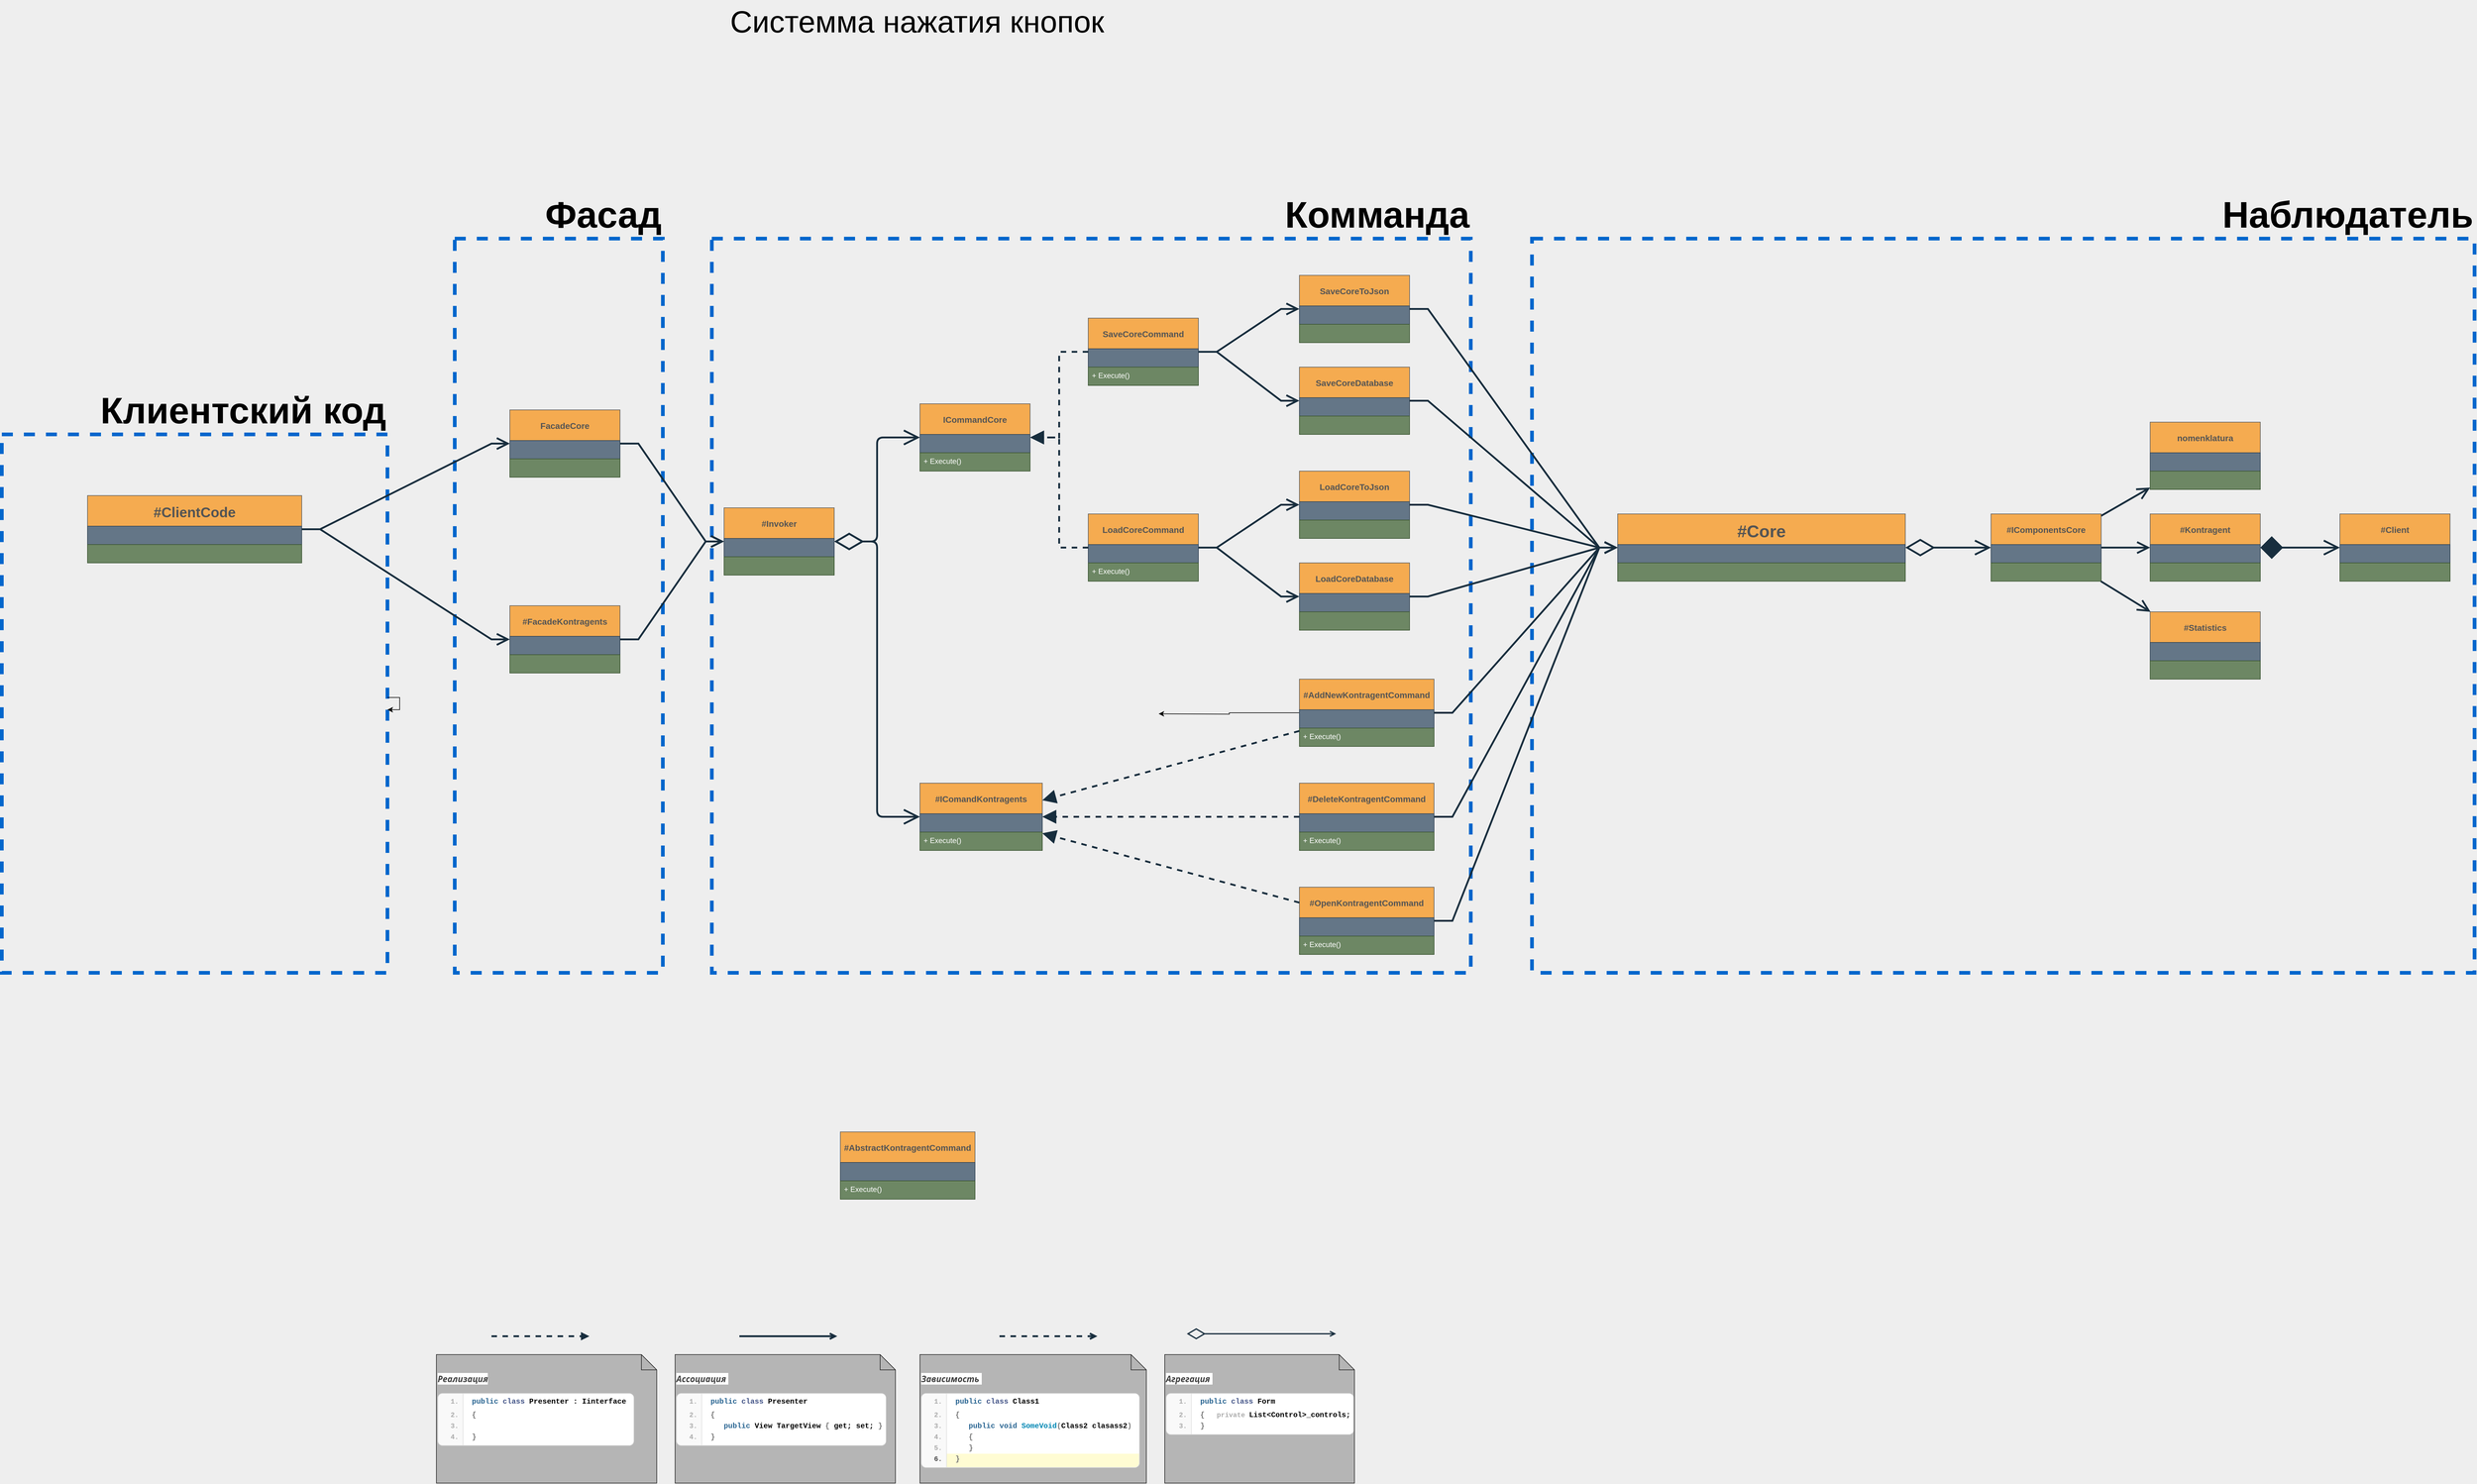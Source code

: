 <mxfile>
    <diagram id="ugzb0hYBIzmS2tRBsJyN" name="Основной слой">
        <mxGraphModel dx="3523" dy="1486" grid="1" gridSize="10" guides="1" tooltips="1" connect="1" arrows="1" fold="1" page="0" pageScale="1" pageWidth="1169" pageHeight="827" background="#EEEEEE" math="0" shadow="0">
            <root>
                <mxCell id="0"/>
                <mxCell id="1" parent="0"/>
                <mxCell id="286" value="&lt;div style=&quot;font-size: 60px&quot;&gt;&lt;span style=&quot;color: rgb(0 , 0 , 0) ; font-size: 60px&quot;&gt;Наблюдатель&lt;/span&gt;&lt;/div&gt;" style="rounded=0;whiteSpace=wrap;html=1;fontSize=60;fillColor=none;dashed=1;strokeWidth=6;align=right;horizontal=1;verticalAlign=bottom;fontStyle=1;labelPosition=center;verticalLabelPosition=top;imageAspect=1;editable=1;movable=1;strokeColor=#0066CC;" parent="1" vertex="1">
                    <mxGeometry x="1220" y="310" width="1540" height="1200" as="geometry"/>
                </mxCell>
                <mxCell id="289" value="&lt;div style=&quot;font-size: 60px&quot;&gt;&lt;span style=&quot;color: rgb(0 , 0 , 0) ; font-size: 60px&quot;&gt;Фасад&lt;/span&gt;&lt;/div&gt;" style="rounded=0;whiteSpace=wrap;html=1;fontSize=60;fillColor=none;dashed=1;strokeWidth=6;align=right;horizontal=1;verticalAlign=bottom;fontStyle=1;labelPosition=center;verticalLabelPosition=top;imageAspect=1;editable=1;movable=1;strokeColor=#0066CC;" parent="1" vertex="1">
                    <mxGeometry x="-540" y="310" width="340" height="1200" as="geometry"/>
                </mxCell>
                <mxCell id="288" value="&lt;div style=&quot;font-size: 60px&quot;&gt;&lt;span style=&quot;color: rgb(0 , 0 , 0) ; font-size: 60px&quot;&gt;Клиентский код&lt;/span&gt;&lt;/div&gt;" style="rounded=0;whiteSpace=wrap;html=1;fontSize=60;fillColor=none;dashed=1;strokeWidth=6;align=right;horizontal=1;verticalAlign=bottom;fontStyle=1;labelPosition=center;verticalLabelPosition=top;imageAspect=1;editable=1;movable=1;backgroundOutline=0;strokeColor=#0066CC;connectable=0;allowArrows=0;snapToPoint=0;perimeter=rectanglePerimeter;fixDash=0;autosize=0;container=1;dropTarget=0;collapsible=0;recursiveResize=1;absoluteArcSize=0;noLabel=0;portConstraintRotation=0;comic=0;moveCells=0;" parent="1" vertex="1">
                    <mxGeometry x="-1280" y="630" width="630" height="880" as="geometry"/>
                </mxCell>
                <mxCell id="287" value="&lt;div style=&quot;font-size: 60px&quot;&gt;&lt;span style=&quot;color: rgb(0 , 0 , 0) ; font-size: 60px&quot;&gt;&lt;br&gt;&lt;/span&gt;&lt;/div&gt;&lt;div style=&quot;font-size: 60px&quot;&gt;&lt;span style=&quot;color: rgb(0 , 0 , 0) ; font-size: 60px&quot;&gt;Комманда&lt;/span&gt;&lt;/div&gt;" style="rounded=0;whiteSpace=wrap;html=1;fontSize=60;fillColor=none;dashed=1;strokeWidth=6;align=right;horizontal=1;verticalAlign=bottom;fontStyle=1;labelPosition=center;verticalLabelPosition=top;imageAspect=1;editable=1;movable=1;strokeColor=#0066CC;" parent="1" vertex="1">
                    <mxGeometry x="-120" y="310" width="1240" height="1200" as="geometry"/>
                </mxCell>
                <mxCell id="42" style="rounded=1;sketch=0;orthogonalLoop=1;jettySize=auto;html=1;shadow=0;startArrow=diamondThin;startFill=0;startSize=25;endArrow=open;endFill=0;strokeColor=#182E3E;strokeWidth=2;fontColor=#545454;" parent="1" edge="1">
                    <mxGeometry relative="1" as="geometry">
                        <mxPoint x="656" y="2100" as="sourcePoint"/>
                        <mxPoint x="900" y="2100" as="targetPoint"/>
                    </mxGeometry>
                </mxCell>
                <mxCell id="48" value="" style="endArrow=open;html=1;rounded=0;shadow=0;strokeColor=#182E3E;fontColor=#545454;strokeWidth=3;startArrow=none;startFill=0;startSize=25;endFill=0;dashed=1;" parent="1" edge="1">
                    <mxGeometry relative="1" as="geometry">
                        <mxPoint x="350" y="2104" as="sourcePoint"/>
                        <mxPoint x="510" y="2104" as="targetPoint"/>
                    </mxGeometry>
                </mxCell>
                <mxCell id="75" value="" style="endArrow=open;html=1;rounded=0;shadow=0;strokeColor=#182E3E;fontColor=#545454;strokeWidth=3;startArrow=none;startFill=0;startSize=25;endFill=0;edgeStyle=entityRelationEdgeStyle;" parent="1" edge="1">
                    <mxGeometry relative="1" as="geometry">
                        <mxPoint x="-75" y="2104" as="sourcePoint"/>
                        <mxPoint x="85" y="2104" as="targetPoint"/>
                    </mxGeometry>
                </mxCell>
                <mxCell id="156" value="&lt;em style=&quot;box-sizing: border-box ; margin: 0px ; padding: 0px ; border: 0px ; outline: 0px ; font-size: 14px ; vertical-align: baseline ; background: rgb(255 , 255 , 255) ; overflow-wrap: break-word ; color: rgb(65 , 65 , 65) ; font-family: &amp;quot;open sans&amp;quot; , &amp;quot;helvetica neue&amp;quot; , &amp;quot;helvetica&amp;quot; , &amp;quot;arial&amp;quot; , sans-serif&quot;&gt;&lt;strong style=&quot;box-sizing: border-box ; margin: 0px ; padding: 0px ; border: 0px ; outline: 0px ; vertical-align: baseline ; background: transparent ; overflow-wrap: break-word&quot;&gt;Агрегация&lt;/strong&gt;&lt;/em&gt;&lt;span style=&quot;color: rgb(65 , 65 , 65) ; font-family: &amp;quot;open sans&amp;quot; , &amp;quot;helvetica neue&amp;quot; , &amp;quot;helvetica&amp;quot; , &amp;quot;arial&amp;quot; , sans-serif ; font-size: 14px ; background-color: rgb(255 , 255 , 255)&quot;&gt;&amp;nbsp;&lt;/span&gt;&lt;br&gt;&lt;br&gt;&lt;ol class=&quot;hoverEnabled enlighterEnlighterJS EnlighterJS&quot; style=&quot;box-sizing: border-box ; margin: 0px 0px 20px ; padding: 0px ; border: 1px solid rgb(224 , 224 , 224) ; outline: 0px ; font-size: 11px ; vertical-align: baseline ; background: rgb(249 , 249 , 249) ; overflow-wrap: break-word ; font-family: &amp;quot;source code pro&amp;quot; , &amp;quot;liberation mono&amp;quot; , &amp;quot;courier new&amp;quot; , &amp;quot;courier&amp;quot; , monospace ; line-height: 16px ; overflow: auto ; color: rgb(147 , 147 , 147) ; list-style: none ; border-radius: 8px&quot;&gt;&lt;li class=&quot; odd&quot; style=&quot;box-sizing: border-box ; margin: 0px 0px 0px 40px ; padding: 5px 5px 1px 14px ; border-width: 0px 0px 0px 1px ; border-style: solid ; border-color: rgb(255 , 255 , 255) rgb(255 , 255 , 255) rgb(255 , 255 , 255) rgb(224 , 224 , 224) ; outline: 0px ; font-size: inherit ; vertical-align: baseline ; background: rgb(255 , 255 , 255) ; overflow-wrap: break-word ; list-style: outside decimal ; line-height: 16px ; color: rgb(170 , 170 , 170)&quot;&gt;&lt;span class=&quot;kw1&quot; style=&quot;box-sizing: border-box; margin: 0px; padding: 0px; border: 0px; outline: 0px; font-size: 12px; vertical-align: baseline; background: transparent; overflow-wrap: break-word; color: rgb(40, 100, 145); line-height: inherit; font-family: inherit;&quot;&gt;public&lt;/span&gt;&lt;span class=&quot;&quot; style=&quot;box-sizing: border-box ; margin: 0px ; padding: 0px ; border: 0px ; outline: 0px ; font-size: 12px ; vertical-align: baseline ; background: transparent ; overflow-wrap: break-word ; color: rgb(0 , 0 , 0) ; line-height: inherit ; font-family: inherit&quot;&gt; &lt;/span&gt;&lt;span class=&quot;kw3&quot; style=&quot;box-sizing: border-box ; margin: 0px ; padding: 0px ; border: 0px ; outline: 0px ; font-size: 12px ; vertical-align: baseline ; background: transparent ; overflow-wrap: break-word ; color: rgb(68 , 85 , 136) ; line-height: inherit ; font-family: inherit&quot;&gt;class&lt;/span&gt;&lt;span class=&quot;&quot; style=&quot;box-sizing: border-box ; margin: 0px ; padding: 0px ; border: 0px ; outline: 0px ; font-size: 12px ; vertical-align: baseline ; background: transparent ; overflow-wrap: break-word ; color: rgb(0 , 0 , 0) ; line-height: inherit ; font-family: inherit&quot;&gt; Form&amp;nbsp;&lt;/span&gt;&lt;/li&gt;&lt;li class=&quot; odd&quot; style=&quot;box-sizing: border-box ; margin: 0px 0px 0px 40px ; padding: 5px 5px 1px 14px ; border-width: 0px 0px 0px 1px ; border-style: solid ; border-color: rgb(255 , 255 , 255) rgb(255 , 255 , 255) rgb(255 , 255 , 255) rgb(224 , 224 , 224) ; outline: 0px ; font-size: inherit ; vertical-align: baseline ; background: rgb(255 , 255 , 255) ; overflow-wrap: break-word ; list-style: outside decimal ; line-height: 16px ; color: rgb(170 , 170 , 170)&quot;&gt;&lt;span class=&quot;br0&quot; style=&quot;box-sizing: border-box ; margin: 0px ; padding: 0px ; border: 0px ; outline: 0px ; font-size: 12px ; vertical-align: baseline ; background: transparent ; overflow-wrap: break-word ; color: rgb(119 , 119 , 119) ; line-height: inherit ; font-family: inherit&quot;&gt;{&lt;/span&gt;&amp;nbsp; &amp;nbsp;private&amp;nbsp;&lt;span class=&quot;&quot; style=&quot;font-family: inherit ; box-sizing: border-box ; margin: 0px ; padding: 0px ; border: 0px ; outline: 0px ; font-size: 12px ; vertical-align: baseline ; background: transparent ; overflow-wrap: break-word ; color: rgb(0 , 0 , 0) ; line-height: inherit&quot;&gt;List&amp;lt;Control&amp;gt;_controls;&lt;/span&gt;&lt;/li&gt;&lt;li class=&quot; odd&quot; style=&quot;box-sizing: border-box ; margin: 0px 0px 0px 40px ; padding: 1px 5px 5px 14px ; border-width: 0px 0px 0px 1px ; border-style: solid ; border-color: rgb(255 , 255 , 255) rgb(255 , 255 , 255) rgb(255 , 255 , 255) rgb(224 , 224 , 224) ; outline: 0px ; font-size: inherit ; vertical-align: baseline ; background: rgb(255 , 255 , 255) ; overflow-wrap: break-word ; list-style: outside decimal ; line-height: 16px ; color: rgb(170 , 170 , 170)&quot;&gt;&lt;span class=&quot;&quot; style=&quot;box-sizing: border-box ; margin: 0px ; padding: 0px ; border: 0px ; outline: 0px ; font-size: 12px ; vertical-align: baseline ; background: transparent ; overflow-wrap: break-word ; color: rgb(0 , 0 , 0) ; line-height: inherit ; font-family: inherit&quot;&gt;&lt;/span&gt;&lt;span class=&quot;br0&quot; style=&quot;box-sizing: border-box ; margin: 0px ; padding: 0px ; border: 0px ; outline: 0px ; font-size: 12px ; vertical-align: baseline ; background: transparent ; overflow-wrap: break-word ; color: rgb(119 , 119 , 119) ; line-height: inherit ; font-family: inherit&quot;&gt;}&lt;/span&gt;&lt;/li&gt;&lt;/ol&gt;" style="shape=note2;boundedLbl=1;whiteSpace=wrap;html=1;size=25;verticalAlign=top;align=left;strokeColor=#262626;fontColor=#1C1C1C;fillColor=#B5B5B5;fontStyle=1" parent="1" vertex="1">
                    <mxGeometry x="620" y="2134" width="310" height="210" as="geometry"/>
                </mxCell>
                <mxCell id="158" value="&lt;em style=&quot;box-sizing: border-box ; margin: 0px ; padding: 0px ; border: 0px ; outline: 0px ; font-size: 14px ; vertical-align: baseline ; background: rgb(255 , 255 , 255) ; overflow-wrap: break-word ; color: rgb(65 , 65 , 65) ; font-family: &amp;quot;open sans&amp;quot; , &amp;quot;helvetica neue&amp;quot; , &amp;quot;helvetica&amp;quot; , &amp;quot;arial&amp;quot; , sans-serif&quot;&gt;&lt;strong style=&quot;box-sizing: border-box ; margin: 0px ; padding: 0px ; border: 0px ; outline: 0px ; vertical-align: baseline ; background: transparent ; overflow-wrap: break-word&quot;&gt;Зависимость&lt;/strong&gt;&lt;/em&gt;&lt;span style=&quot;color: rgb(65 , 65 , 65) ; font-family: &amp;quot;open sans&amp;quot; , &amp;quot;helvetica neue&amp;quot; , &amp;quot;helvetica&amp;quot; , &amp;quot;arial&amp;quot; , sans-serif ; font-size: 14px ; background-color: rgb(255 , 255 , 255)&quot;&gt;&amp;nbsp;&lt;/span&gt;&lt;br&gt;&lt;br&gt;&lt;ol class=&quot;hoverEnabled enlighterEnlighterJS EnlighterJS&quot; style=&quot;box-sizing: border-box ; margin: 0px 0px 20px ; padding: 0px ; border: 1px solid rgb(224 , 224 , 224) ; outline: 0px ; font-size: 11px ; vertical-align: baseline ; background: rgb(249 , 249 , 249) ; overflow-wrap: break-word ; font-family: &amp;quot;source code pro&amp;quot; , &amp;quot;liberation mono&amp;quot; , &amp;quot;courier new&amp;quot; , &amp;quot;courier&amp;quot; , monospace ; line-height: 16px ; overflow: auto ; color: rgb(147 , 147 , 147) ; list-style: none ; border-radius: 8px&quot;&gt;&lt;li class=&quot; odd&quot; style=&quot;padding: 5px 5px 1px 14px ; box-sizing: border-box ; margin: 0px 0px 0px 40px ; border-width: 0px 0px 0px 1px ; border-style: solid ; border-color: rgb(255 , 255 , 255) rgb(255 , 255 , 255) rgb(255 , 255 , 255) rgb(224 , 224 , 224) ; outline: 0px ; font-size: inherit ; vertical-align: baseline ; background: rgb(255 , 255 , 255) ; overflow-wrap: break-word ; list-style: outside decimal ; line-height: 16px ; color: rgb(170 , 170 , 170)&quot;&gt;&lt;span class=&quot;kw1&quot; style=&quot;box-sizing: border-box; margin: 0px; padding: 0px; border: 0px; outline: 0px; font-size: 12px; vertical-align: baseline; background: transparent; overflow-wrap: break-word; color: rgb(40, 100, 145); line-height: inherit; font-family: inherit;&quot;&gt;public&lt;/span&gt;&lt;span class=&quot;&quot; style=&quot;box-sizing: border-box ; margin: 0px ; padding: 0px ; border: 0px ; outline: 0px ; font-size: 12px ; vertical-align: baseline ; background: transparent ; overflow-wrap: break-word ; color: rgb(0 , 0 , 0) ; line-height: inherit ; font-family: inherit&quot;&gt;&amp;nbsp;&lt;/span&gt;&lt;span class=&quot;kw3&quot; style=&quot;box-sizing: border-box ; margin: 0px ; padding: 0px ; border: 0px ; outline: 0px ; font-size: 12px ; vertical-align: baseline ; background: transparent ; overflow-wrap: break-word ; color: rgb(68 , 85 , 136) ; line-height: inherit ; font-family: inherit&quot;&gt;class&lt;/span&gt;&lt;span class=&quot;&quot; style=&quot;box-sizing: border-box ; margin: 0px ; padding: 0px ; border: 0px ; outline: 0px ; font-size: 12px ; vertical-align: baseline ; background: transparent ; overflow-wrap: break-word ; color: rgb(0 , 0 , 0) ; line-height: inherit ; font-family: inherit&quot;&gt;&amp;nbsp;Class1&amp;nbsp;&lt;/span&gt;&lt;/li&gt;&lt;li class=&quot; odd&quot; style=&quot;padding: 5px 5px 1px 14px ; box-sizing: border-box ; margin: 0px 0px 0px 40px ; border-width: 0px 0px 0px 1px ; border-style: solid ; border-color: rgb(255 , 255 , 255) rgb(255 , 255 , 255) rgb(255 , 255 , 255) rgb(224 , 224 , 224) ; outline: 0px ; font-size: inherit ; vertical-align: baseline ; background: rgb(255 , 255 , 255) ; overflow-wrap: break-word ; list-style: outside decimal ; line-height: 16px ; color: rgb(170 , 170 , 170)&quot;&gt;&lt;span class=&quot;br0&quot; style=&quot;box-sizing: border-box ; margin: 0px ; padding: 0px ; border: 0px ; outline: 0px ; font-size: 12px ; vertical-align: baseline ; background: transparent ; overflow-wrap: break-word ; color: rgb(119 , 119 , 119) ; line-height: inherit ; font-family: inherit&quot;&gt;{&lt;/span&gt;&lt;span class=&quot;&quot; style=&quot;box-sizing: border-box ; margin: 0px ; padding: 0px ; border: 0px ; outline: 0px ; font-size: 12px ; vertical-align: baseline ; background: transparent ; overflow-wrap: break-word ; color: rgb(0 , 0 , 0) ; line-height: inherit ; font-family: inherit&quot;&gt;&lt;/span&gt;&lt;/li&gt;&lt;li class=&quot; even&quot; style=&quot;padding: 1px 5px 1px 14px ; box-sizing: border-box ; margin: 0px 0px 0px 40px ; border-width: 0px 0px 0px 1px ; border-style: solid ; border-color: rgb(255 , 255 , 255) rgb(255 , 255 , 255) rgb(255 , 255 , 255) rgb(224 , 224 , 224) ; outline: 0px ; font-size: inherit ; vertical-align: baseline ; background: rgb(255 , 255 , 255) ; overflow-wrap: break-word ; list-style: outside decimal ; line-height: 16px ; color: rgb(170 , 170 , 170)&quot;&gt;&lt;span class=&quot;&quot; style=&quot;box-sizing: border-box ; margin: 0px ; padding: 0px ; border: 0px ; outline: 0px ; font-size: 12px ; vertical-align: baseline ; background: transparent ; overflow-wrap: break-word ; color: rgb(0 , 0 , 0) ; line-height: inherit ; font-family: inherit&quot;&gt;&lt;/span&gt;&lt;span class=&quot;kw1&quot; style=&quot;box-sizing: border-box; margin: 0px; padding: 0px; border: 0px; outline: 0px; font-size: 12px; vertical-align: baseline; background: transparent; overflow-wrap: break-word; color: rgb(40, 100, 145); line-height: inherit; font-family: inherit;&quot;&gt;&amp;nbsp; &amp;nbsp;public&lt;/span&gt;&lt;span class=&quot;&quot; style=&quot;box-sizing: border-box ; margin: 0px ; padding: 0px ; border: 0px ; outline: 0px ; font-size: 12px ; vertical-align: baseline ; background: transparent ; overflow-wrap: break-word ; color: rgb(0 , 0 , 0) ; line-height: inherit ; font-family: inherit&quot;&gt;&amp;nbsp;&lt;/span&gt;&lt;span class=&quot;kw1&quot; style=&quot;box-sizing: border-box; margin: 0px; padding: 0px; border: 0px; outline: 0px; font-size: 12px; vertical-align: baseline; background: transparent; overflow-wrap: break-word; color: rgb(40, 100, 145); line-height: inherit; font-family: inherit;&quot;&gt;void&lt;/span&gt;&lt;span class=&quot;&quot; style=&quot;box-sizing: border-box ; margin: 0px ; padding: 0px ; border: 0px ; outline: 0px ; font-size: 12px ; vertical-align: baseline ; background: transparent ; overflow-wrap: break-word ; color: rgb(0 , 0 , 0) ; line-height: inherit ; font-family: inherit&quot;&gt;&amp;nbsp;&lt;/span&gt;&lt;span class=&quot;me0&quot; style=&quot;box-sizing: border-box ; margin: 0px ; padding: 0px ; border: 0px ; outline: 0px ; font-size: 12px ; vertical-align: baseline ; background: transparent ; overflow-wrap: break-word ; color: rgb(0 , 134 , 179) ; line-height: inherit ; font-family: inherit&quot;&gt;SomeVoid&lt;/span&gt;&lt;span class=&quot;br0&quot; style=&quot;box-sizing: border-box ; margin: 0px ; padding: 0px ; border: 0px ; outline: 0px ; font-size: 12px ; vertical-align: baseline ; background: transparent ; overflow-wrap: break-word ; color: rgb(119 , 119 , 119) ; line-height: inherit ; font-family: inherit&quot;&gt;(&lt;/span&gt;&lt;span class=&quot;&quot; style=&quot;box-sizing: border-box ; margin: 0px ; padding: 0px ; border: 0px ; outline: 0px ; font-size: 12px ; vertical-align: baseline ; background: transparent ; overflow-wrap: break-word ; color: rgb(0 , 0 , 0) ; line-height: inherit ; font-family: inherit&quot;&gt;Class2 clasass2&lt;/span&gt;&lt;span class=&quot;br0&quot; style=&quot;box-sizing: border-box ; margin: 0px ; padding: 0px ; border: 0px ; outline: 0px ; font-size: 12px ; vertical-align: baseline ; background: transparent ; overflow-wrap: break-word ; color: rgb(119 , 119 , 119) ; line-height: inherit ; font-family: inherit&quot;&gt;)&lt;/span&gt;&lt;span class=&quot;&quot; style=&quot;box-sizing: border-box ; margin: 0px ; padding: 0px ; border: 0px ; outline: 0px ; font-size: 12px ; vertical-align: baseline ; background: transparent ; overflow-wrap: break-word ; color: rgb(0 , 0 , 0) ; line-height: inherit ; font-family: inherit&quot;&gt;&amp;nbsp;&lt;/span&gt;&lt;/li&gt;&lt;li class=&quot; even&quot; style=&quot;padding: 1px 5px 1px 14px ; box-sizing: border-box ; margin: 0px 0px 0px 40px ; border-width: 0px 0px 0px 1px ; border-style: solid ; border-color: rgb(255 , 255 , 255) rgb(255 , 255 , 255) rgb(255 , 255 , 255) rgb(224 , 224 , 224) ; outline: 0px ; font-size: inherit ; vertical-align: baseline ; background: rgb(255 , 255 , 255) ; overflow-wrap: break-word ; list-style: outside decimal ; line-height: 16px ; color: rgb(170 , 170 , 170)&quot;&gt;&lt;span class=&quot;br0&quot; style=&quot;box-sizing: border-box ; margin: 0px ; padding: 0px ; border: 0px ; outline: 0px ; font-size: 12px ; vertical-align: baseline ; background: transparent ; overflow-wrap: break-word ; color: rgb(119 , 119 , 119) ; line-height: inherit ; font-family: inherit&quot;&gt;&amp;nbsp; &amp;nbsp;{&lt;/span&gt;&lt;span class=&quot;&quot; style=&quot;box-sizing: border-box ; margin: 0px ; padding: 0px ; border: 0px ; outline: 0px ; font-size: 12px ; vertical-align: baseline ; background: transparent ; overflow-wrap: break-word ; color: rgb(0 , 0 , 0) ; line-height: inherit ; font-family: inherit&quot;&gt;&amp;nbsp;&lt;/span&gt;&lt;/li&gt;&lt;li class=&quot; even&quot; style=&quot;padding: 1px 5px 1px 14px ; box-sizing: border-box ; margin: 0px 0px 0px 40px ; border-width: 0px 0px 0px 1px ; border-style: solid ; border-color: rgb(255 , 255 , 255) rgb(255 , 255 , 255) rgb(255 , 255 , 255) rgb(224 , 224 , 224) ; outline: 0px ; font-size: inherit ; vertical-align: baseline ; background: rgb(255 , 255 , 255) ; overflow-wrap: break-word ; list-style: outside decimal ; line-height: 16px ; color: rgb(170 , 170 , 170)&quot;&gt;&lt;span class=&quot;br0&quot; style=&quot;box-sizing: border-box ; margin: 0px ; padding: 0px ; border: 0px ; outline: 0px ; font-size: 12px ; vertical-align: baseline ; background: transparent ; overflow-wrap: break-word ; color: rgb(119 , 119 , 119) ; line-height: inherit ; font-family: inherit&quot;&gt;&amp;nbsp; &amp;nbsp;}&lt;/span&gt;&lt;span class=&quot;&quot; style=&quot;box-sizing: border-box ; margin: 0px ; padding: 0px ; border: 0px ; outline: 0px ; font-size: 12px ; vertical-align: baseline ; background: transparent ; overflow-wrap: break-word ; color: rgb(0 , 0 , 0) ; line-height: inherit ; font-family: inherit&quot;&gt;&lt;/span&gt;&lt;/li&gt;&lt;li class=&quot; odd&quot; style=&quot;padding: 1px 5px 5px 14px ; box-sizing: border-box ; margin: 0px 0px 0px 40px ; border-width: 0px 0px 0px 1px ; border-style: solid ; border-color: rgb(255 , 255 , 255) rgb(255 , 255 , 255) rgb(255 , 255 , 255) rgb(224 , 224 , 224) ; outline: 0px ; font-size: inherit ; vertical-align: baseline ; background: rgb(255 , 252 , 211) ; overflow-wrap: break-word ; list-style: outside decimal ; line-height: 16px ; color: rgb(68 , 68 , 68)&quot;&gt;&lt;span class=&quot;&quot; style=&quot;box-sizing: border-box ; margin: 0px ; padding: 0px ; border: 0px ; outline: 0px ; font-size: 12px ; vertical-align: baseline ; background: transparent ; overflow-wrap: break-word ; color: rgb(0 , 0 , 0) ; line-height: inherit ; font-family: inherit&quot;&gt;&lt;/span&gt;&lt;span class=&quot;br0&quot; style=&quot;box-sizing: border-box ; margin: 0px ; padding: 0px ; border: 0px ; outline: 0px ; font-size: 12px ; vertical-align: baseline ; background: transparent ; overflow-wrap: break-word ; color: rgb(119 , 119 , 119) ; line-height: inherit ; font-family: inherit&quot;&gt;}&lt;/span&gt;&lt;/li&gt;&lt;/ol&gt;" style="shape=note2;boundedLbl=1;whiteSpace=wrap;html=1;size=25;verticalAlign=top;align=left;strokeColor=#262626;fontColor=#1C1C1C;fillColor=#B5B5B5;fontStyle=1" parent="1" vertex="1">
                    <mxGeometry x="220" y="2134" width="370" height="210" as="geometry"/>
                </mxCell>
                <mxCell id="160" value="&lt;em style=&quot;box-sizing: border-box ; margin: 0px ; padding: 0px ; border: 0px ; outline: 0px ; font-size: 14px ; vertical-align: baseline ; background: rgb(255 , 255 , 255) ; overflow-wrap: break-word ; color: rgb(65 , 65 , 65) ; font-family: &amp;quot;open sans&amp;quot; , &amp;quot;helvetica neue&amp;quot; , &amp;quot;helvetica&amp;quot; , &amp;quot;arial&amp;quot; , sans-serif&quot;&gt;&lt;strong style=&quot;box-sizing: border-box ; margin: 0px ; padding: 0px ; border: 0px ; outline: 0px ; vertical-align: baseline ; background: transparent ; overflow-wrap: break-word&quot;&gt;Ассоциация&lt;/strong&gt;&lt;/em&gt;&lt;span style=&quot;color: rgb(65 , 65 , 65) ; font-family: &amp;quot;open sans&amp;quot; , &amp;quot;helvetica neue&amp;quot; , &amp;quot;helvetica&amp;quot; , &amp;quot;arial&amp;quot; , sans-serif ; font-size: 14px ; background-color: rgb(255 , 255 , 255)&quot;&gt;&amp;nbsp;&lt;/span&gt;&lt;br&gt;&lt;br&gt;&lt;ol class=&quot;hoverEnabled enlighterEnlighterJS EnlighterJS&quot; style=&quot;box-sizing: border-box ; margin: 0px 0px 20px ; padding: 0px ; border: 1px solid rgb(224 , 224 , 224) ; outline: 0px ; font-size: 11px ; vertical-align: baseline ; background: rgb(249 , 249 , 249) ; overflow-wrap: break-word ; font-family: &amp;quot;source code pro&amp;quot; , &amp;quot;liberation mono&amp;quot; , &amp;quot;courier new&amp;quot; , &amp;quot;courier&amp;quot; , monospace ; line-height: 16px ; overflow: auto ; color: rgb(147 , 147 , 147) ; list-style: none ; border-radius: 8px&quot;&gt;&lt;li class=&quot; odd&quot; style=&quot;padding: 5px 5px 1px 14px ; box-sizing: border-box ; margin: 0px 0px 0px 40px ; border-width: 0px 0px 0px 1px ; border-style: solid ; border-color: rgb(255 , 255 , 255) rgb(255 , 255 , 255) rgb(255 , 255 , 255) rgb(224 , 224 , 224) ; outline: 0px ; font-size: inherit ; vertical-align: baseline ; background: rgb(255 , 255 , 255) ; overflow-wrap: break-word ; list-style: outside decimal ; line-height: 16px ; color: rgb(170 , 170 , 170)&quot;&gt;&lt;span class=&quot;kw1&quot; style=&quot;box-sizing: border-box; margin: 0px; padding: 0px; border: 0px; outline: 0px; font-size: 12px; vertical-align: baseline; background: transparent; overflow-wrap: break-word; color: rgb(40, 100, 145); line-height: inherit; font-family: inherit;&quot;&gt;public&lt;/span&gt;&lt;span class=&quot;&quot; style=&quot;box-sizing: border-box ; margin: 0px ; padding: 0px ; border: 0px ; outline: 0px ; font-size: 12px ; vertical-align: baseline ; background: transparent ; overflow-wrap: break-word ; color: rgb(0 , 0 , 0) ; line-height: inherit ; font-family: inherit&quot;&gt;&amp;nbsp;&lt;/span&gt;&lt;span class=&quot;kw3&quot; style=&quot;box-sizing: border-box ; margin: 0px ; padding: 0px ; border: 0px ; outline: 0px ; font-size: 12px ; vertical-align: baseline ; background: transparent ; overflow-wrap: break-word ; color: rgb(68 , 85 , 136) ; line-height: inherit ; font-family: inherit&quot;&gt;class&lt;/span&gt;&lt;span class=&quot;&quot; style=&quot;box-sizing: border-box ; margin: 0px ; padding: 0px ; border: 0px ; outline: 0px ; font-size: 12px ; vertical-align: baseline ; background: transparent ; overflow-wrap: break-word ; color: rgb(0 , 0 , 0) ; line-height: inherit ; font-family: inherit&quot;&gt;&amp;nbsp;Presenter&amp;nbsp;&lt;/span&gt;&lt;/li&gt;&lt;li class=&quot; odd&quot; style=&quot;padding: 5px 5px 1px 14px ; box-sizing: border-box ; margin: 0px 0px 0px 40px ; border-width: 0px 0px 0px 1px ; border-style: solid ; border-color: rgb(255 , 255 , 255) rgb(255 , 255 , 255) rgb(255 , 255 , 255) rgb(224 , 224 , 224) ; outline: 0px ; font-size: inherit ; vertical-align: baseline ; background: rgb(255 , 255 , 255) ; overflow-wrap: break-word ; list-style: outside decimal ; line-height: 16px ; color: rgb(170 , 170 , 170)&quot;&gt;&lt;span class=&quot;br0&quot; style=&quot;box-sizing: border-box ; margin: 0px ; padding: 0px ; border: 0px ; outline: 0px ; font-size: 12px ; vertical-align: baseline ; background: transparent ; overflow-wrap: break-word ; color: rgb(119 , 119 , 119) ; line-height: inherit ; font-family: inherit&quot;&gt;{&lt;/span&gt;&lt;span class=&quot;&quot; style=&quot;box-sizing: border-box ; margin: 0px ; padding: 0px ; border: 0px ; outline: 0px ; font-size: 12px ; vertical-align: baseline ; background: transparent ; overflow-wrap: break-word ; color: rgb(0 , 0 , 0) ; line-height: inherit ; font-family: inherit&quot;&gt;&lt;/span&gt;&lt;/li&gt;&lt;li class=&quot; even&quot; style=&quot;padding: 1px 5px 1px 14px ; box-sizing: border-box ; margin: 0px 0px 0px 40px ; border-width: 0px 0px 0px 1px ; border-style: solid ; border-color: rgb(255 , 255 , 255) rgb(255 , 255 , 255) rgb(255 , 255 , 255) rgb(224 , 224 , 224) ; outline: 0px ; font-size: inherit ; vertical-align: baseline ; background: rgb(255 , 255 , 255) ; overflow-wrap: break-word ; list-style: outside decimal ; line-height: 16px ; color: rgb(170 , 170 , 170)&quot;&gt;&lt;span class=&quot;&quot; style=&quot;box-sizing: border-box ; margin: 0px ; padding: 0px ; border: 0px ; outline: 0px ; font-size: 12px ; vertical-align: baseline ; background: transparent ; overflow-wrap: break-word ; color: rgb(0 , 0 , 0) ; line-height: inherit ; font-family: inherit&quot;&gt;&lt;/span&gt;&lt;span class=&quot;kw1&quot; style=&quot;box-sizing: border-box; margin: 0px; padding: 0px; border: 0px; outline: 0px; font-size: 12px; vertical-align: baseline; background: transparent; overflow-wrap: break-word; color: rgb(40, 100, 145); line-height: inherit; font-family: inherit;&quot;&gt;&amp;nbsp; &amp;nbsp;public&lt;/span&gt;&lt;span class=&quot;&quot; style=&quot;box-sizing: border-box ; margin: 0px ; padding: 0px ; border: 0px ; outline: 0px ; font-size: 12px ; vertical-align: baseline ; background: transparent ; overflow-wrap: break-word ; color: rgb(0 , 0 , 0) ; line-height: inherit ; font-family: inherit&quot;&gt;&amp;nbsp;View TargetView&amp;nbsp;&lt;/span&gt;&lt;span class=&quot;br0&quot; style=&quot;box-sizing: border-box ; margin: 0px ; padding: 0px ; border: 0px ; outline: 0px ; font-size: 12px ; vertical-align: baseline ; background: transparent ; overflow-wrap: break-word ; color: rgb(119 , 119 , 119) ; line-height: inherit ; font-family: inherit&quot;&gt;{&lt;/span&gt;&lt;span class=&quot;&quot; style=&quot;box-sizing: border-box ; margin: 0px ; padding: 0px ; border: 0px ; outline: 0px ; font-size: 12px ; vertical-align: baseline ; background: transparent ; overflow-wrap: break-word ; color: rgb(0 , 0 , 0) ; line-height: inherit ; font-family: inherit&quot;&gt;&amp;nbsp;get; set;&amp;nbsp;&lt;/span&gt;&lt;span class=&quot;br0&quot; style=&quot;box-sizing: border-box ; margin: 0px ; padding: 0px ; border: 0px ; outline: 0px ; font-size: 12px ; vertical-align: baseline ; background: transparent ; overflow-wrap: break-word ; color: rgb(119 , 119 , 119) ; line-height: inherit ; font-family: inherit&quot;&gt;}&lt;/span&gt;&lt;span class=&quot;&quot; style=&quot;box-sizing: border-box ; margin: 0px ; padding: 0px ; border: 0px ; outline: 0px ; font-size: 12px ; vertical-align: baseline ; background: transparent ; overflow-wrap: break-word ; color: rgb(0 , 0 , 0) ; line-height: inherit ; font-family: inherit&quot;&gt;&lt;/span&gt;&lt;/li&gt;&lt;li class=&quot; odd&quot; style=&quot;padding: 1px 5px 5px 14px ; box-sizing: border-box ; margin: 0px 0px 0px 40px ; border-width: 0px 0px 0px 1px ; border-style: solid ; border-color: rgb(255 , 255 , 255) rgb(255 , 255 , 255) rgb(255 , 255 , 255) rgb(224 , 224 , 224) ; outline: 0px ; font-size: inherit ; vertical-align: baseline ; background: rgb(255 , 255 , 255) ; overflow-wrap: break-word ; list-style: outside decimal ; line-height: 16px ; color: rgb(170 , 170 , 170)&quot;&gt;&lt;span class=&quot;&quot; style=&quot;box-sizing: border-box ; margin: 0px ; padding: 0px ; border: 0px ; outline: 0px ; font-size: 12px ; vertical-align: baseline ; background: transparent ; overflow-wrap: break-word ; color: rgb(0 , 0 , 0) ; line-height: inherit ; font-family: inherit&quot;&gt;&lt;/span&gt;&lt;span class=&quot;br0&quot; style=&quot;box-sizing: border-box ; margin: 0px ; padding: 0px ; border: 0px ; outline: 0px ; font-size: 12px ; vertical-align: baseline ; background: transparent ; overflow-wrap: break-word ; color: rgb(119 , 119 , 119) ; line-height: inherit ; font-family: inherit&quot;&gt;}&lt;/span&gt;&lt;/li&gt;&lt;/ol&gt;" style="shape=note2;boundedLbl=1;whiteSpace=wrap;html=1;size=25;verticalAlign=top;align=left;strokeColor=#262626;fontColor=#1C1C1C;fillColor=#B5B5B5;fontStyle=1" parent="1" vertex="1">
                    <mxGeometry x="-180" y="2134" width="360" height="210" as="geometry"/>
                </mxCell>
                <mxCell id="162" value="&lt;font color=&quot;#414141&quot; face=&quot;open sans, helvetica neue, helvetica, arial, sans-serif&quot;&gt;&lt;span style=&quot;font-size: 14px ; background-color: rgb(255 , 255 , 255)&quot;&gt;&lt;span&gt;&lt;i&gt;Реализация&lt;/i&gt;&lt;/span&gt;&lt;/span&gt;&lt;/font&gt;&lt;br&gt;&lt;br&gt;&lt;ol class=&quot;hoverEnabled enlighterEnlighterJS EnlighterJS&quot; style=&quot;box-sizing: border-box ; margin: 0px 0px 20px ; padding: 0px ; border: 1px solid rgb(224 , 224 , 224) ; outline: 0px ; font-size: 11px ; vertical-align: baseline ; background: rgb(249 , 249 , 249) ; overflow-wrap: break-word ; font-family: &amp;#34;source code pro&amp;#34; , &amp;#34;liberation mono&amp;#34; , &amp;#34;courier new&amp;#34; , &amp;#34;courier&amp;#34; , monospace ; line-height: 16px ; overflow: auto ; color: rgb(147 , 147 , 147) ; list-style: none ; border-radius: 8px&quot;&gt;&lt;li class=&quot; odd&quot; style=&quot;padding: 5px 5px 1px 14px ; box-sizing: border-box ; margin: 0px 0px 0px 40px ; border-width: 0px 0px 0px 1px ; border-style: solid ; border-color: rgb(255 , 255 , 255) rgb(255 , 255 , 255) rgb(255 , 255 , 255) rgb(224 , 224 , 224) ; outline: 0px ; font-size: inherit ; vertical-align: baseline ; background: rgb(255 , 255 , 255) ; overflow-wrap: break-word ; list-style: outside decimal ; line-height: 16px ; color: rgb(170 , 170 , 170)&quot;&gt;&lt;span class=&quot;kw1&quot; style=&quot;box-sizing: border-box ; margin: 0px ; padding: 0px ; border: 0px ; outline: 0px ; font-size: 12px ; vertical-align: baseline ; background: transparent ; overflow-wrap: break-word ; color: rgb(40 , 100 , 145) ; line-height: inherit ; font-family: inherit&quot;&gt;public&lt;/span&gt;&lt;span class=&quot;&quot; style=&quot;box-sizing: border-box ; margin: 0px ; padding: 0px ; border: 0px ; outline: 0px ; font-size: 12px ; vertical-align: baseline ; background: transparent ; overflow-wrap: break-word ; color: rgb(0 , 0 , 0) ; line-height: inherit ; font-family: inherit&quot;&gt;&amp;nbsp;&lt;/span&gt;&lt;span class=&quot;kw3&quot; style=&quot;box-sizing: border-box ; margin: 0px ; padding: 0px ; border: 0px ; outline: 0px ; font-size: 12px ; vertical-align: baseline ; background: transparent ; overflow-wrap: break-word ; color: rgb(68 , 85 , 136) ; line-height: inherit ; font-family: inherit&quot;&gt;class&lt;/span&gt;&lt;span class=&quot;&quot; style=&quot;box-sizing: border-box ; margin: 0px ; padding: 0px ; border: 0px ; outline: 0px ; font-size: 12px ; vertical-align: baseline ; background: transparent ; overflow-wrap: break-word ; color: rgb(0 , 0 , 0) ; line-height: inherit ; font-family: inherit&quot;&gt;&amp;nbsp;Presenter : Iinterface&amp;nbsp;&lt;/span&gt;&lt;/li&gt;&lt;li class=&quot; odd&quot; style=&quot;padding: 5px 5px 1px 14px ; box-sizing: border-box ; margin: 0px 0px 0px 40px ; border-width: 0px 0px 0px 1px ; border-style: solid ; border-color: rgb(255 , 255 , 255) rgb(255 , 255 , 255) rgb(255 , 255 , 255) rgb(224 , 224 , 224) ; outline: 0px ; font-size: inherit ; vertical-align: baseline ; background: rgb(255 , 255 , 255) ; overflow-wrap: break-word ; list-style: outside decimal ; line-height: 16px ; color: rgb(170 , 170 , 170)&quot;&gt;&lt;span class=&quot;br0&quot; style=&quot;box-sizing: border-box ; margin: 0px ; padding: 0px ; border: 0px ; outline: 0px ; font-size: 12px ; vertical-align: baseline ; background: transparent ; overflow-wrap: break-word ; color: rgb(119 , 119 , 119) ; line-height: inherit ; font-family: inherit&quot;&gt;{&lt;/span&gt;&amp;nbsp; &amp;nbsp;&lt;/li&gt;&lt;li class=&quot; even&quot; style=&quot;padding: 1px 5px 1px 14px ; box-sizing: border-box ; margin: 0px 0px 0px 40px ; border-width: 0px 0px 0px 1px ; border-style: solid ; border-color: rgb(255 , 255 , 255) rgb(255 , 255 , 255) rgb(255 , 255 , 255) rgb(224 , 224 , 224) ; outline: 0px ; font-size: inherit ; vertical-align: baseline ; background: rgb(255 , 255 , 255) ; overflow-wrap: break-word ; list-style: outside decimal ; line-height: 16px ; color: rgb(170 , 170 , 170)&quot;&gt;&lt;span class=&quot;&quot; style=&quot;box-sizing: border-box ; margin: 0px ; padding: 0px ; border: 0px ; outline: 0px ; font-size: 12px ; vertical-align: baseline ; background: transparent ; overflow-wrap: break-word ; color: rgb(0 , 0 , 0) ; line-height: inherit ; font-family: inherit&quot;&gt;&lt;/span&gt;&lt;/li&gt;&lt;li class=&quot; odd&quot; style=&quot;padding: 1px 5px 5px 14px ; box-sizing: border-box ; margin: 0px 0px 0px 40px ; border-width: 0px 0px 0px 1px ; border-style: solid ; border-color: rgb(255 , 255 , 255) rgb(255 , 255 , 255) rgb(255 , 255 , 255) rgb(224 , 224 , 224) ; outline: 0px ; font-size: inherit ; vertical-align: baseline ; background: rgb(255 , 255 , 255) ; overflow-wrap: break-word ; list-style: outside decimal ; line-height: 16px ; color: rgb(170 , 170 , 170)&quot;&gt;&lt;font face=&quot;inherit&quot;&gt;&lt;span class=&quot;&quot; style=&quot;box-sizing: border-box ; margin: 0px ; padding: 0px ; border: 0px ; outline: 0px ; font-size: 12px ; vertical-align: baseline ; background: transparent ; overflow-wrap: break-word ; color: rgb(0 , 0 , 0) ; line-height: inherit ; font-family: inherit ; line-height: inherit&quot;&gt;&lt;/span&gt;&lt;/font&gt;&lt;span class=&quot;br0&quot; style=&quot;box-sizing: border-box ; margin: 0px ; padding: 0px ; border: 0px ; outline: 0px ; font-size: 12px ; vertical-align: baseline ; background: transparent ; overflow-wrap: break-word ; color: rgb(119 , 119 , 119) ; line-height: inherit ; font-family: inherit&quot;&gt;}&lt;/span&gt;&lt;/li&gt;&lt;/ol&gt;" style="shape=note2;boundedLbl=1;whiteSpace=wrap;html=1;size=25;verticalAlign=top;align=left;strokeColor=#262626;fontColor=#1C1C1C;fillColor=#B5B5B5;fontStyle=1" parent="1" vertex="1">
                    <mxGeometry x="-570" y="2134" width="360" height="210" as="geometry"/>
                </mxCell>
                <mxCell id="163" value="" style="endArrow=block;html=1;rounded=0;shadow=0;strokeColor=#182E3E;fontColor=#545454;strokeWidth=3;startArrow=none;startFill=0;startSize=25;endFill=1;edgeStyle=entityRelationEdgeStyle;dashed=1;" parent="1" edge="1">
                    <mxGeometry relative="1" as="geometry">
                        <mxPoint x="-480" y="2104" as="sourcePoint"/>
                        <mxPoint x="-320" y="2104" as="targetPoint"/>
                    </mxGeometry>
                </mxCell>
                <mxCell id="197" style="edgeStyle=orthogonalEdgeStyle;rounded=0;orthogonalLoop=1;jettySize=auto;html=1;startArrow=none;" parent="1" source="235" edge="1">
                    <mxGeometry relative="1" as="geometry">
                        <mxPoint x="610" y="1086.667" as="targetPoint"/>
                        <mxPoint x="710.0" y="790.0" as="sourcePoint"/>
                    </mxGeometry>
                </mxCell>
                <mxCell id="202" value="#Core" style="swimlane;fontStyle=1;childLayout=stackLayout;horizontal=1;startSize=50;horizontalStack=0;resizeParent=1;resizeParentMax=0;resizeLast=0;collapsible=1;marginBottom=0;align=center;fontSize=28;rounded=0;sketch=0;fillColor=#F5AB50;shadow=0;swimlaneLine=1;glass=0;swimlaneFillColor=#5E5E5E;fontColor=#545454;strokeColor=#5E5E5E;strokeWidth=1;" parent="1" vertex="1">
                    <mxGeometry x="1360" y="760" width="470" height="110" as="geometry"/>
                </mxCell>
                <mxCell id="203" value="" style="text;strokeColor=#314354;spacingLeft=4;spacingRight=4;overflow=hidden;rotatable=0;points=[[0,0.5],[1,0.5]];portConstraint=eastwest;fontSize=12;fontColor=#ffffff;fillColor=#647687;" parent="202" vertex="1">
                    <mxGeometry y="50" width="470" height="30" as="geometry"/>
                </mxCell>
                <mxCell id="204" value="" style="text;strokeColor=#3A5431;fillColor=#6d8764;spacingLeft=4;spacingRight=4;overflow=hidden;rotatable=0;points=[[0,0.5],[1,0.5]];portConstraint=eastwest;fontSize=12;fontColor=#ffffff;" parent="202" vertex="1">
                    <mxGeometry y="80" width="470" height="30" as="geometry"/>
                </mxCell>
                <mxCell id="205" value="SaveCoreCommand" style="swimlane;fontStyle=1;childLayout=stackLayout;horizontal=1;startSize=50;horizontalStack=0;resizeParent=1;resizeParentMax=0;resizeLast=0;collapsible=1;marginBottom=0;align=center;fontSize=14;rounded=0;sketch=0;fillColor=#F5AB50;shadow=0;swimlaneLine=1;glass=0;swimlaneFillColor=#5E5E5E;fontColor=#545454;strokeColor=#5E5E5E;strokeWidth=1;" parent="1" vertex="1">
                    <mxGeometry x="495" y="440" width="180" height="110" as="geometry"/>
                </mxCell>
                <mxCell id="206" value="" style="text;strokeColor=#314354;spacingLeft=4;spacingRight=4;overflow=hidden;rotatable=0;points=[[0,0.5],[1,0.5]];portConstraint=eastwest;fontSize=12;fontColor=#ffffff;fillColor=#647687;" parent="205" vertex="1">
                    <mxGeometry y="50" width="180" height="30" as="geometry"/>
                </mxCell>
                <mxCell id="207" value="+ Execute()" style="text;strokeColor=#3A5431;fillColor=#6d8764;spacingLeft=4;spacingRight=4;overflow=hidden;rotatable=0;points=[[0,0.5],[1,0.5]];portConstraint=eastwest;fontSize=12;fontColor=#ffffff;" parent="205" vertex="1">
                    <mxGeometry y="80" width="180" height="30" as="geometry"/>
                </mxCell>
                <mxCell id="208" value="LoadCoreCommand" style="swimlane;fontStyle=1;childLayout=stackLayout;horizontal=1;startSize=50;horizontalStack=0;resizeParent=1;resizeParentMax=0;resizeLast=0;collapsible=1;marginBottom=0;align=center;fontSize=14;rounded=0;sketch=0;fillColor=#F5AB50;shadow=0;swimlaneLine=1;glass=0;swimlaneFillColor=#5E5E5E;fontColor=#545454;strokeColor=#5E5E5E;strokeWidth=1;" parent="1" vertex="1">
                    <mxGeometry x="495" y="760" width="180" height="110" as="geometry"/>
                </mxCell>
                <mxCell id="209" value="" style="text;strokeColor=#314354;spacingLeft=4;spacingRight=4;overflow=hidden;rotatable=0;points=[[0,0.5],[1,0.5]];portConstraint=eastwest;fontSize=12;fontColor=#ffffff;fillColor=#647687;" parent="208" vertex="1">
                    <mxGeometry y="50" width="180" height="30" as="geometry"/>
                </mxCell>
                <mxCell id="210" value="+ Execute()" style="text;strokeColor=#3A5431;fillColor=#6d8764;spacingLeft=4;spacingRight=4;overflow=hidden;rotatable=0;points=[[0,0.5],[1,0.5]];portConstraint=eastwest;fontSize=12;fontColor=#ffffff;" parent="208" vertex="1">
                    <mxGeometry y="80" width="180" height="30" as="geometry"/>
                </mxCell>
                <mxCell id="211" value="#Invoker" style="swimlane;fontStyle=1;childLayout=stackLayout;horizontal=1;startSize=50;horizontalStack=0;resizeParent=1;resizeParentMax=0;resizeLast=0;collapsible=1;marginBottom=0;align=center;fontSize=14;rounded=0;sketch=0;fillColor=#F5AB50;shadow=0;swimlaneLine=1;glass=0;swimlaneFillColor=#5E5E5E;fontColor=#545454;strokeColor=#5E5E5E;strokeWidth=1;" parent="1" vertex="1">
                    <mxGeometry x="-100" y="750" width="180" height="110" as="geometry"/>
                </mxCell>
                <mxCell id="212" value="" style="text;strokeColor=#314354;spacingLeft=4;spacingRight=4;overflow=hidden;rotatable=0;points=[[0,0.5],[1,0.5]];portConstraint=eastwest;fontSize=12;fontColor=#ffffff;fillColor=#647687;" parent="211" vertex="1">
                    <mxGeometry y="50" width="180" height="30" as="geometry"/>
                </mxCell>
                <mxCell id="213" value="" style="text;strokeColor=#3A5431;fillColor=#6d8764;spacingLeft=4;spacingRight=4;overflow=hidden;rotatable=0;points=[[0,0.5],[1,0.5]];portConstraint=eastwest;fontSize=12;fontColor=#ffffff;" parent="211" vertex="1">
                    <mxGeometry y="80" width="180" height="30" as="geometry"/>
                </mxCell>
                <mxCell id="PCL0ai6wPOta0rRkbxuU-216" value="ICommandCore" style="swimlane;fontStyle=1;childLayout=stackLayout;horizontal=1;startSize=50;horizontalStack=0;resizeParent=1;resizeParentMax=0;resizeLast=0;collapsible=1;marginBottom=0;align=center;fontSize=14;rounded=0;sketch=0;fillColor=#F5AB50;shadow=0;swimlaneLine=1;glass=0;swimlaneFillColor=#5E5E5E;fontColor=#545454;strokeColor=#5E5E5E;strokeWidth=1;" parent="1" vertex="1">
                    <mxGeometry x="220" y="580" width="180" height="110" as="geometry"/>
                </mxCell>
                <mxCell id="PCL0ai6wPOta0rRkbxuU-217" value="" style="text;strokeColor=#314354;spacingLeft=4;spacingRight=4;overflow=hidden;rotatable=0;points=[[0,0.5],[1,0.5]];portConstraint=eastwest;fontSize=12;fontColor=#ffffff;fillColor=#647687;" parent="PCL0ai6wPOta0rRkbxuU-216" vertex="1">
                    <mxGeometry y="50" width="180" height="30" as="geometry"/>
                </mxCell>
                <mxCell id="PCL0ai6wPOta0rRkbxuU-218" value="+ Execute()" style="text;strokeColor=#3A5431;fillColor=#6d8764;spacingLeft=4;spacingRight=4;overflow=hidden;rotatable=0;points=[[0,0.5],[1,0.5]];portConstraint=eastwest;fontSize=12;fontColor=#ffffff;" parent="PCL0ai6wPOta0rRkbxuU-216" vertex="1">
                    <mxGeometry y="80" width="180" height="30" as="geometry"/>
                </mxCell>
                <mxCell id="PCL0ai6wPOta0rRkbxuU-225" value="" style="endArrow=block;html=1;rounded=0;shadow=0;strokeColor=#182E3E;fontColor=#545454;strokeWidth=3;startArrow=none;startFill=0;startSize=25;endFill=1;dashed=1;edgeStyle=elbowEdgeStyle;endSize=15;" parent="1" source="208" target="PCL0ai6wPOta0rRkbxuU-216" edge="1">
                    <mxGeometry relative="1" as="geometry">
                        <mxPoint x="241" y="780" as="sourcePoint"/>
                        <mxPoint x="530" y="970" as="targetPoint"/>
                    </mxGeometry>
                </mxCell>
                <mxCell id="PCL0ai6wPOta0rRkbxuU-227" value="" style="endArrow=block;html=1;rounded=0;shadow=0;strokeColor=#182E3E;fontColor=#545454;strokeWidth=3;startArrow=none;startFill=0;startSize=25;endFill=1;dashed=1;edgeStyle=elbowEdgeStyle;endSize=15;" parent="1" source="205" target="PCL0ai6wPOta0rRkbxuU-216" edge="1">
                    <mxGeometry relative="1" as="geometry">
                        <mxPoint x="56.842" y="770" as="sourcePoint"/>
                        <mxPoint x="349.474" y="700" as="targetPoint"/>
                    </mxGeometry>
                </mxCell>
                <mxCell id="PCL0ai6wPOta0rRkbxuU-228" value="" style="endArrow=open;html=1;rounded=1;shadow=0;strokeColor=#182E3E;fontColor=#545454;strokeWidth=3;startArrow=diamondThin;startFill=0;startSize=40;endFill=0;endSize=20;sketch=0;edgeStyle=elbowEdgeStyle;" parent="1" source="211" target="PCL0ai6wPOta0rRkbxuU-216" edge="1">
                    <mxGeometry relative="1" as="geometry">
                        <mxPoint x="-20" y="1040.0" as="sourcePoint"/>
                        <mxPoint x="-50" y="470" as="targetPoint"/>
                    </mxGeometry>
                </mxCell>
                <mxCell id="217" value="SaveCoreToJson" style="swimlane;fontStyle=1;childLayout=stackLayout;horizontal=1;startSize=50;horizontalStack=0;resizeParent=1;resizeParentMax=0;resizeLast=0;collapsible=1;marginBottom=0;align=center;fontSize=14;rounded=0;sketch=0;fillColor=#F5AB50;shadow=0;swimlaneLine=1;glass=0;swimlaneFillColor=#5E5E5E;fontColor=#545454;strokeColor=#5E5E5E;strokeWidth=1;" parent="1" vertex="1">
                    <mxGeometry x="840" y="370" width="180" height="110" as="geometry"/>
                </mxCell>
                <mxCell id="218" value="" style="text;strokeColor=#314354;spacingLeft=4;spacingRight=4;overflow=hidden;rotatable=0;points=[[0,0.5],[1,0.5]];portConstraint=eastwest;fontSize=12;fontColor=#ffffff;fillColor=#647687;" parent="217" vertex="1">
                    <mxGeometry y="50" width="180" height="30" as="geometry"/>
                </mxCell>
                <mxCell id="219" value="" style="text;strokeColor=#3A5431;fillColor=#6d8764;spacingLeft=4;spacingRight=4;overflow=hidden;rotatable=0;points=[[0,0.5],[1,0.5]];portConstraint=eastwest;fontSize=12;fontColor=#ffffff;" parent="217" vertex="1">
                    <mxGeometry y="80" width="180" height="30" as="geometry"/>
                </mxCell>
                <mxCell id="220" value="SaveCoreDatabase" style="swimlane;fontStyle=1;childLayout=stackLayout;horizontal=1;startSize=50;horizontalStack=0;resizeParent=1;resizeParentMax=0;resizeLast=0;collapsible=1;marginBottom=0;align=center;fontSize=14;rounded=0;sketch=0;fillColor=#F5AB50;shadow=0;swimlaneLine=1;glass=0;swimlaneFillColor=#5E5E5E;fontColor=#545454;strokeColor=#5E5E5E;strokeWidth=1;" parent="1" vertex="1">
                    <mxGeometry x="840" y="520" width="180" height="110" as="geometry"/>
                </mxCell>
                <mxCell id="221" value="" style="text;strokeColor=#314354;spacingLeft=4;spacingRight=4;overflow=hidden;rotatable=0;points=[[0,0.5],[1,0.5]];portConstraint=eastwest;fontSize=12;fontColor=#ffffff;fillColor=#647687;" parent="220" vertex="1">
                    <mxGeometry y="50" width="180" height="30" as="geometry"/>
                </mxCell>
                <mxCell id="222" value="" style="text;strokeColor=#3A5431;fillColor=#6d8764;spacingLeft=4;spacingRight=4;overflow=hidden;rotatable=0;points=[[0,0.5],[1,0.5]];portConstraint=eastwest;fontSize=12;fontColor=#ffffff;" parent="220" vertex="1">
                    <mxGeometry y="80" width="180" height="30" as="geometry"/>
                </mxCell>
                <mxCell id="223" value="" style="endArrow=open;html=1;rounded=0;shadow=0;strokeColor=#182E3E;fontColor=#545454;strokeWidth=3;startArrow=none;startFill=0;startSize=25;endFill=0;edgeStyle=entityRelationEdgeStyle;endSize=15;" parent="1" source="205" target="217" edge="1">
                    <mxGeometry relative="1" as="geometry">
                        <mxPoint x="580" y="634.29" as="sourcePoint"/>
                        <mxPoint x="700" y="634.29" as="targetPoint"/>
                    </mxGeometry>
                </mxCell>
                <mxCell id="224" value="" style="endArrow=open;html=1;rounded=0;shadow=0;strokeColor=#182E3E;fontColor=#545454;strokeWidth=3;startArrow=none;startFill=0;startSize=25;endFill=0;edgeStyle=entityRelationEdgeStyle;endSize=15;" parent="1" source="205" target="220" edge="1">
                    <mxGeometry relative="1" as="geometry">
                        <mxPoint x="670" y="505" as="sourcePoint"/>
                        <mxPoint x="770" y="435" as="targetPoint"/>
                    </mxGeometry>
                </mxCell>
                <mxCell id="226" value="LoadCoreToJson" style="swimlane;fontStyle=1;childLayout=stackLayout;horizontal=1;startSize=50;horizontalStack=0;resizeParent=1;resizeParentMax=0;resizeLast=0;collapsible=1;marginBottom=0;align=center;fontSize=14;rounded=0;sketch=0;fillColor=#F5AB50;shadow=0;swimlaneLine=1;glass=0;swimlaneFillColor=#5E5E5E;fontColor=#545454;strokeColor=#5E5E5E;strokeWidth=1;" parent="1" vertex="1">
                    <mxGeometry x="840" y="690" width="180" height="110" as="geometry"/>
                </mxCell>
                <mxCell id="227" value="" style="text;strokeColor=#314354;spacingLeft=4;spacingRight=4;overflow=hidden;rotatable=0;points=[[0,0.5],[1,0.5]];portConstraint=eastwest;fontSize=12;fontColor=#ffffff;fillColor=#647687;" parent="226" vertex="1">
                    <mxGeometry y="50" width="180" height="30" as="geometry"/>
                </mxCell>
                <mxCell id="228" value="" style="text;strokeColor=#3A5431;fillColor=#6d8764;spacingLeft=4;spacingRight=4;overflow=hidden;rotatable=0;points=[[0,0.5],[1,0.5]];portConstraint=eastwest;fontSize=12;fontColor=#ffffff;" parent="226" vertex="1">
                    <mxGeometry y="80" width="180" height="30" as="geometry"/>
                </mxCell>
                <mxCell id="229" value="LoadCoreDatabase" style="swimlane;fontStyle=1;childLayout=stackLayout;horizontal=1;startSize=50;horizontalStack=0;resizeParent=1;resizeParentMax=0;resizeLast=0;collapsible=1;marginBottom=0;align=center;fontSize=14;rounded=0;sketch=0;fillColor=#F5AB50;shadow=0;swimlaneLine=1;glass=0;swimlaneFillColor=#5E5E5E;fontColor=#545454;strokeColor=#5E5E5E;strokeWidth=1;" parent="1" vertex="1">
                    <mxGeometry x="840" y="840" width="180" height="110" as="geometry"/>
                </mxCell>
                <mxCell id="230" value="" style="text;strokeColor=#314354;spacingLeft=4;spacingRight=4;overflow=hidden;rotatable=0;points=[[0,0.5],[1,0.5]];portConstraint=eastwest;fontSize=12;fontColor=#ffffff;fillColor=#647687;" parent="229" vertex="1">
                    <mxGeometry y="50" width="180" height="30" as="geometry"/>
                </mxCell>
                <mxCell id="231" value="" style="text;strokeColor=#3A5431;fillColor=#6d8764;spacingLeft=4;spacingRight=4;overflow=hidden;rotatable=0;points=[[0,0.5],[1,0.5]];portConstraint=eastwest;fontSize=12;fontColor=#ffffff;" parent="229" vertex="1">
                    <mxGeometry y="80" width="180" height="30" as="geometry"/>
                </mxCell>
                <mxCell id="232" value="" style="endArrow=open;html=1;rounded=0;shadow=0;strokeColor=#182E3E;fontColor=#545454;strokeWidth=3;startArrow=none;startFill=0;startSize=25;endFill=0;edgeStyle=entityRelationEdgeStyle;endSize=15;" parent="1" source="208" target="229" edge="1">
                    <mxGeometry relative="1" as="geometry">
                        <mxPoint x="660" y="620" as="sourcePoint"/>
                        <mxPoint x="760" y="700" as="targetPoint"/>
                    </mxGeometry>
                </mxCell>
                <mxCell id="233" value="" style="endArrow=open;html=1;rounded=0;shadow=0;strokeColor=#182E3E;fontColor=#545454;strokeWidth=3;startArrow=none;startFill=0;startSize=25;endFill=0;edgeStyle=entityRelationEdgeStyle;endSize=15;" parent="1" source="208" target="226" edge="1">
                    <mxGeometry relative="1" as="geometry">
                        <mxPoint x="670" y="825" as="sourcePoint"/>
                        <mxPoint x="770" y="925" as="targetPoint"/>
                    </mxGeometry>
                </mxCell>
                <mxCell id="234" value="&lt;font color=&quot;#000000&quot; style=&quot;font-size: 50px;&quot;&gt;Системма нажатия кнопок&lt;/font&gt;" style="text;html=1;align=center;verticalAlign=middle;resizable=0;points=[];autosize=1;strokeColor=none;strokeWidth=1;fontSize=50;" parent="1" vertex="1">
                    <mxGeometry x="-100" y="-80" width="630" height="70" as="geometry"/>
                </mxCell>
                <mxCell id="235" value="#AddNewKontragentCommand" style="swimlane;fontStyle=1;childLayout=stackLayout;horizontal=1;startSize=50;horizontalStack=0;resizeParent=1;resizeParentMax=0;resizeLast=0;collapsible=1;marginBottom=0;align=center;fontSize=14;rounded=0;sketch=0;fillColor=#F5AB50;shadow=0;swimlaneLine=1;glass=0;swimlaneFillColor=#5E5E5E;fontColor=#545454;strokeColor=#5E5E5E;strokeWidth=1;" parent="1" vertex="1">
                    <mxGeometry x="840" y="1030" width="220" height="110" as="geometry"/>
                </mxCell>
                <mxCell id="236" value="" style="text;strokeColor=#314354;spacingLeft=4;spacingRight=4;overflow=hidden;rotatable=0;points=[[0,0.5],[1,0.5]];portConstraint=eastwest;fontSize=12;fontColor=#ffffff;fillColor=#647687;" parent="235" vertex="1">
                    <mxGeometry y="50" width="220" height="30" as="geometry"/>
                </mxCell>
                <mxCell id="237" value="+ Execute()" style="text;strokeColor=#3A5431;fillColor=#6d8764;spacingLeft=4;spacingRight=4;overflow=hidden;rotatable=0;points=[[0,0.5],[1,0.5]];portConstraint=eastwest;fontSize=12;fontColor=#ffffff;" parent="235" vertex="1">
                    <mxGeometry y="80" width="220" height="30" as="geometry"/>
                </mxCell>
                <mxCell id="240" value="#IComandKontragents" style="swimlane;fontStyle=1;childLayout=stackLayout;horizontal=1;startSize=50;horizontalStack=0;resizeParent=1;resizeParentMax=0;resizeLast=0;collapsible=1;marginBottom=0;align=center;fontSize=14;rounded=0;sketch=0;fillColor=#F5AB50;shadow=0;swimlaneLine=1;glass=0;swimlaneFillColor=#5E5E5E;fontColor=#545454;strokeColor=#5E5E5E;strokeWidth=1;" parent="1" vertex="1">
                    <mxGeometry x="220" y="1200" width="200" height="110" as="geometry"/>
                </mxCell>
                <mxCell id="241" value="" style="text;strokeColor=#314354;spacingLeft=4;spacingRight=4;overflow=hidden;rotatable=0;points=[[0,0.5],[1,0.5]];portConstraint=eastwest;fontSize=12;fontColor=#ffffff;fillColor=#647687;" parent="240" vertex="1">
                    <mxGeometry y="50" width="200" height="30" as="geometry"/>
                </mxCell>
                <mxCell id="242" value="+ Execute()" style="text;strokeColor=#3A5431;fillColor=#6d8764;spacingLeft=4;spacingRight=4;overflow=hidden;rotatable=0;points=[[0,0.5],[1,0.5]];portConstraint=eastwest;fontSize=12;fontColor=#ffffff;" parent="240" vertex="1">
                    <mxGeometry y="80" width="200" height="30" as="geometry"/>
                </mxCell>
                <mxCell id="243" value="FacadeCore" style="swimlane;fontStyle=1;childLayout=stackLayout;horizontal=1;startSize=50;horizontalStack=0;resizeParent=1;resizeParentMax=0;resizeLast=0;collapsible=1;marginBottom=0;align=center;fontSize=14;rounded=0;sketch=0;fillColor=#F5AB50;shadow=0;swimlaneLine=1;glass=0;swimlaneFillColor=#5E5E5E;fontColor=#545454;strokeColor=#5E5E5E;strokeWidth=1;" parent="1" vertex="1">
                    <mxGeometry x="-450" y="590" width="180" height="110" as="geometry"/>
                </mxCell>
                <mxCell id="244" value="" style="text;strokeColor=#314354;spacingLeft=4;spacingRight=4;overflow=hidden;rotatable=0;points=[[0,0.5],[1,0.5]];portConstraint=eastwest;fontSize=12;fontColor=#ffffff;fillColor=#647687;" parent="243" vertex="1">
                    <mxGeometry y="50" width="180" height="30" as="geometry"/>
                </mxCell>
                <mxCell id="245" value="" style="text;strokeColor=#3A5431;fillColor=#6d8764;spacingLeft=4;spacingRight=4;overflow=hidden;rotatable=0;points=[[0,0.5],[1,0.5]];portConstraint=eastwest;fontSize=12;fontColor=#ffffff;" parent="243" vertex="1">
                    <mxGeometry y="80" width="180" height="30" as="geometry"/>
                </mxCell>
                <mxCell id="246" value="" style="endArrow=open;html=1;rounded=0;shadow=0;strokeColor=#182E3E;fontColor=#545454;strokeWidth=3;startArrow=none;startFill=0;startSize=25;endFill=0;edgeStyle=entityRelationEdgeStyle;endSize=15;" parent="1" source="243" target="211" edge="1">
                    <mxGeometry relative="1" as="geometry">
                        <mxPoint x="70" y="645.0" as="sourcePoint"/>
                        <mxPoint x="30" y="610" as="targetPoint"/>
                    </mxGeometry>
                </mxCell>
                <mxCell id="250" value="" style="endArrow=open;html=1;rounded=1;shadow=0;strokeColor=#182E3E;fontColor=#545454;strokeWidth=3;startArrow=diamondThin;startFill=0;startSize=40;endFill=0;endSize=20;sketch=0;edgeStyle=elbowEdgeStyle;" parent="1" source="211" target="240" edge="1">
                    <mxGeometry relative="1" as="geometry">
                        <mxPoint x="130" y="690" as="sourcePoint"/>
                        <mxPoint x="190" y="645" as="targetPoint"/>
                    </mxGeometry>
                </mxCell>
                <mxCell id="251" value="" style="endArrow=block;html=1;rounded=0;shadow=0;strokeColor=#182E3E;fontColor=#545454;strokeWidth=3;startArrow=none;startFill=0;startSize=25;endFill=1;dashed=1;endSize=15;" parent="1" source="235" target="240" edge="1">
                    <mxGeometry relative="1" as="geometry">
                        <mxPoint x="490" y="825.0" as="sourcePoint"/>
                        <mxPoint x="330" y="645" as="targetPoint"/>
                    </mxGeometry>
                </mxCell>
                <mxCell id="252" value="#FacadeKontragents" style="swimlane;fontStyle=1;childLayout=stackLayout;horizontal=1;startSize=50;horizontalStack=0;resizeParent=1;resizeParentMax=0;resizeLast=0;collapsible=1;marginBottom=0;align=center;fontSize=14;rounded=0;sketch=0;fillColor=#F5AB50;shadow=0;swimlaneLine=1;glass=0;swimlaneFillColor=#5E5E5E;fontColor=#545454;strokeColor=#5E5E5E;strokeWidth=1;" parent="1" vertex="1">
                    <mxGeometry x="-450" y="910" width="180" height="110" as="geometry"/>
                </mxCell>
                <mxCell id="253" value="" style="text;strokeColor=#314354;spacingLeft=4;spacingRight=4;overflow=hidden;rotatable=0;points=[[0,0.5],[1,0.5]];portConstraint=eastwest;fontSize=12;fontColor=#ffffff;fillColor=#647687;" parent="252" vertex="1">
                    <mxGeometry y="50" width="180" height="30" as="geometry"/>
                </mxCell>
                <mxCell id="254" value="" style="text;strokeColor=#3A5431;fillColor=#6d8764;spacingLeft=4;spacingRight=4;overflow=hidden;rotatable=0;points=[[0,0.5],[1,0.5]];portConstraint=eastwest;fontSize=12;fontColor=#ffffff;" parent="252" vertex="1">
                    <mxGeometry y="80" width="180" height="30" as="geometry"/>
                </mxCell>
                <mxCell id="255" value="" style="endArrow=open;html=1;rounded=0;shadow=0;strokeColor=#182E3E;fontColor=#545454;strokeWidth=3;startArrow=none;startFill=0;startSize=25;endFill=0;edgeStyle=entityRelationEdgeStyle;endSize=15;" parent="1" source="252" target="211" edge="1">
                    <mxGeometry relative="1" as="geometry">
                        <mxPoint x="-210" y="505" as="sourcePoint"/>
                        <mxPoint x="-90" y="645" as="targetPoint"/>
                    </mxGeometry>
                </mxCell>
                <mxCell id="256" value="#DeleteKontragentCommand" style="swimlane;fontStyle=1;childLayout=stackLayout;horizontal=1;startSize=50;horizontalStack=0;resizeParent=1;resizeParentMax=0;resizeLast=0;collapsible=1;marginBottom=0;align=center;fontSize=14;rounded=0;sketch=0;fillColor=#F5AB50;shadow=0;swimlaneLine=1;glass=0;swimlaneFillColor=#5E5E5E;fontColor=#545454;strokeColor=#5E5E5E;strokeWidth=1;" parent="1" vertex="1">
                    <mxGeometry x="840" y="1200" width="220" height="110" as="geometry"/>
                </mxCell>
                <mxCell id="257" value="" style="text;strokeColor=#314354;spacingLeft=4;spacingRight=4;overflow=hidden;rotatable=0;points=[[0,0.5],[1,0.5]];portConstraint=eastwest;fontSize=12;fontColor=#ffffff;fillColor=#647687;" parent="256" vertex="1">
                    <mxGeometry y="50" width="220" height="30" as="geometry"/>
                </mxCell>
                <mxCell id="258" value="+ Execute()" style="text;strokeColor=#3A5431;fillColor=#6d8764;spacingLeft=4;spacingRight=4;overflow=hidden;rotatable=0;points=[[0,0.5],[1,0.5]];portConstraint=eastwest;fontSize=12;fontColor=#ffffff;" parent="256" vertex="1">
                    <mxGeometry y="80" width="220" height="30" as="geometry"/>
                </mxCell>
                <mxCell id="259" value="" style="endArrow=block;html=1;rounded=0;shadow=0;strokeColor=#182E3E;fontColor=#545454;strokeWidth=3;startArrow=none;startFill=0;startSize=25;endFill=1;dashed=1;endSize=15;" parent="1" source="256" target="240" edge="1">
                    <mxGeometry relative="1" as="geometry">
                        <mxPoint x="490" y="1095" as="sourcePoint"/>
                        <mxPoint x="370" y="1095" as="targetPoint"/>
                    </mxGeometry>
                </mxCell>
                <mxCell id="263" value="#Statistics" style="swimlane;fontStyle=1;childLayout=stackLayout;horizontal=1;startSize=50;horizontalStack=0;resizeParent=1;resizeParentMax=0;resizeLast=0;collapsible=1;marginBottom=0;align=center;fontSize=14;rounded=0;sketch=0;fillColor=#F5AB50;shadow=0;swimlaneLine=1;glass=0;swimlaneFillColor=#5E5E5E;fontColor=#545454;strokeColor=#5E5E5E;strokeWidth=1;" parent="1" vertex="1">
                    <mxGeometry x="2230" y="920" width="180" height="110" as="geometry"/>
                </mxCell>
                <mxCell id="264" value="" style="text;strokeColor=#314354;spacingLeft=4;spacingRight=4;overflow=hidden;rotatable=0;points=[[0,0.5],[1,0.5]];portConstraint=eastwest;fontSize=12;fontColor=#ffffff;fillColor=#647687;" parent="263" vertex="1">
                    <mxGeometry y="50" width="180" height="30" as="geometry"/>
                </mxCell>
                <mxCell id="265" value="" style="text;strokeColor=#3A5431;fillColor=#6d8764;spacingLeft=4;spacingRight=4;overflow=hidden;rotatable=0;points=[[0,0.5],[1,0.5]];portConstraint=eastwest;fontSize=12;fontColor=#ffffff;" parent="263" vertex="1">
                    <mxGeometry y="80" width="180" height="30" as="geometry"/>
                </mxCell>
                <mxCell id="267" value="#Kontragent" style="swimlane;fontStyle=1;childLayout=stackLayout;horizontal=1;startSize=50;horizontalStack=0;resizeParent=1;resizeParentMax=0;resizeLast=0;collapsible=1;marginBottom=0;align=center;fontSize=14;rounded=0;sketch=0;fillColor=#F5AB50;shadow=0;swimlaneLine=1;glass=0;swimlaneFillColor=#5E5E5E;fontColor=#545454;strokeColor=#5E5E5E;strokeWidth=1;" parent="1" vertex="1">
                    <mxGeometry x="2230" y="760" width="180" height="110" as="geometry"/>
                </mxCell>
                <mxCell id="268" value="" style="text;strokeColor=#314354;spacingLeft=4;spacingRight=4;overflow=hidden;rotatable=0;points=[[0,0.5],[1,0.5]];portConstraint=eastwest;fontSize=12;fontColor=#ffffff;fillColor=#647687;" parent="267" vertex="1">
                    <mxGeometry y="50" width="180" height="30" as="geometry"/>
                </mxCell>
                <mxCell id="269" value="" style="text;strokeColor=#3A5431;fillColor=#6d8764;spacingLeft=4;spacingRight=4;overflow=hidden;rotatable=0;points=[[0,0.5],[1,0.5]];portConstraint=eastwest;fontSize=12;fontColor=#ffffff;" parent="267" vertex="1">
                    <mxGeometry y="80" width="180" height="30" as="geometry"/>
                </mxCell>
                <mxCell id="271" value="nomenklatura" style="swimlane;fontStyle=1;childLayout=stackLayout;horizontal=1;startSize=50;horizontalStack=0;resizeParent=1;resizeParentMax=0;resizeLast=0;collapsible=1;marginBottom=0;align=center;fontSize=14;rounded=0;sketch=0;fillColor=#F5AB50;shadow=0;swimlaneLine=1;glass=0;swimlaneFillColor=#5E5E5E;fontColor=#545454;strokeColor=#5E5E5E;strokeWidth=1;" parent="1" vertex="1">
                    <mxGeometry x="2230" y="610" width="180" height="110" as="geometry"/>
                </mxCell>
                <mxCell id="272" value="" style="text;strokeColor=#314354;spacingLeft=4;spacingRight=4;overflow=hidden;rotatable=0;points=[[0,0.5],[1,0.5]];portConstraint=eastwest;fontSize=12;fontColor=#ffffff;fillColor=#647687;" parent="271" vertex="1">
                    <mxGeometry y="50" width="180" height="30" as="geometry"/>
                </mxCell>
                <mxCell id="273" value="" style="text;strokeColor=#3A5431;fillColor=#6d8764;spacingLeft=4;spacingRight=4;overflow=hidden;rotatable=0;points=[[0,0.5],[1,0.5]];portConstraint=eastwest;fontSize=12;fontColor=#ffffff;" parent="271" vertex="1">
                    <mxGeometry y="80" width="180" height="30" as="geometry"/>
                </mxCell>
                <mxCell id="276" value="#IComponentsCore" style="swimlane;fontStyle=1;childLayout=stackLayout;horizontal=1;startSize=50;horizontalStack=0;resizeParent=1;resizeParentMax=0;resizeLast=0;collapsible=1;marginBottom=0;align=center;fontSize=14;rounded=0;sketch=0;fillColor=#F5AB50;shadow=0;swimlaneLine=1;glass=0;swimlaneFillColor=#5E5E5E;fontColor=#545454;strokeColor=#5E5E5E;strokeWidth=1;" parent="1" vertex="1">
                    <mxGeometry x="1970" y="760" width="180" height="110" as="geometry"/>
                </mxCell>
                <mxCell id="277" value="" style="text;strokeColor=#314354;spacingLeft=4;spacingRight=4;overflow=hidden;rotatable=0;points=[[0,0.5],[1,0.5]];portConstraint=eastwest;fontSize=12;fontColor=#ffffff;fillColor=#647687;" parent="276" vertex="1">
                    <mxGeometry y="50" width="180" height="30" as="geometry"/>
                </mxCell>
                <mxCell id="278" value="" style="text;strokeColor=#3A5431;fillColor=#6d8764;spacingLeft=4;spacingRight=4;overflow=hidden;rotatable=0;points=[[0,0.5],[1,0.5]];portConstraint=eastwest;fontSize=12;fontColor=#ffffff;" parent="276" vertex="1">
                    <mxGeometry y="80" width="180" height="30" as="geometry"/>
                </mxCell>
                <mxCell id="280" value="" style="endArrow=open;html=1;rounded=0;shadow=0;strokeColor=#182E3E;fontColor=#545454;strokeWidth=3;startArrow=none;startFill=0;startSize=25;endFill=0;endSize=15;" parent="1" source="276" target="263" edge="1">
                    <mxGeometry relative="1" as="geometry">
                        <mxPoint x="1980" y="1680" as="sourcePoint"/>
                        <mxPoint x="2100" y="1820.0" as="targetPoint"/>
                    </mxGeometry>
                </mxCell>
                <mxCell id="281" value="" style="endArrow=open;html=1;rounded=0;shadow=0;strokeColor=#182E3E;fontColor=#545454;strokeWidth=3;startArrow=none;startFill=0;startSize=25;endFill=0;endSize=15;" parent="1" source="276" target="267" edge="1">
                    <mxGeometry relative="1" as="geometry">
                        <mxPoint x="2210" y="1645" as="sourcePoint"/>
                        <mxPoint x="2100" y="1475" as="targetPoint"/>
                    </mxGeometry>
                </mxCell>
                <mxCell id="282" value="" style="endArrow=open;html=1;rounded=0;shadow=0;strokeColor=#182E3E;fontColor=#545454;strokeWidth=3;startArrow=none;startFill=0;startSize=25;endFill=0;endSize=15;" parent="1" source="276" target="271" edge="1">
                    <mxGeometry relative="1" as="geometry">
                        <mxPoint x="2390" y="1645" as="sourcePoint"/>
                        <mxPoint x="2390" y="1445" as="targetPoint"/>
                    </mxGeometry>
                </mxCell>
                <mxCell id="283" value="#ClientCode" style="swimlane;fontStyle=1;childLayout=stackLayout;horizontal=1;startSize=50;horizontalStack=0;resizeParent=1;resizeParentMax=0;resizeLast=0;collapsible=1;marginBottom=0;align=center;fontSize=23;rounded=0;sketch=0;fillColor=#F5AB50;shadow=0;swimlaneLine=1;glass=0;swimlaneFillColor=#5E5E5E;fontColor=#545454;strokeColor=#5E5E5E;strokeWidth=1;" parent="1" vertex="1">
                    <mxGeometry x="-1140" y="730" width="350" height="110" as="geometry"/>
                </mxCell>
                <mxCell id="284" value="" style="text;strokeColor=#314354;spacingLeft=4;spacingRight=4;overflow=hidden;rotatable=0;points=[[0,0.5],[1,0.5]];portConstraint=eastwest;fontSize=12;fontColor=#ffffff;fillColor=#647687;" parent="283" vertex="1">
                    <mxGeometry y="50" width="350" height="30" as="geometry"/>
                </mxCell>
                <mxCell id="285" value="" style="text;strokeColor=#3A5431;fillColor=#6d8764;spacingLeft=4;spacingRight=4;overflow=hidden;rotatable=0;points=[[0,0.5],[1,0.5]];portConstraint=eastwest;fontSize=12;fontColor=#ffffff;" parent="283" vertex="1">
                    <mxGeometry y="80" width="350" height="30" as="geometry"/>
                </mxCell>
                <mxCell id="291" value="" style="endArrow=open;html=1;rounded=0;shadow=0;strokeColor=#182E3E;fontColor=#545454;strokeWidth=3;startArrow=none;startFill=0;startSize=25;endFill=0;edgeStyle=entityRelationEdgeStyle;endSize=15;" parent="1" source="283" target="252" edge="1">
                    <mxGeometry relative="1" as="geometry">
                        <mxPoint x="-740" y="1200" as="sourcePoint"/>
                        <mxPoint x="-580" y="1020" as="targetPoint"/>
                    </mxGeometry>
                </mxCell>
                <mxCell id="292" style="edgeStyle=orthogonalEdgeStyle;rounded=0;orthogonalLoop=1;jettySize=auto;html=1;fontSize=60;" parent="1" source="288" target="288" edge="1">
                    <mxGeometry relative="1" as="geometry"/>
                </mxCell>
                <mxCell id="294" style="rounded=1;sketch=0;orthogonalLoop=1;jettySize=auto;html=1;shadow=0;startArrow=diamondThin;startFill=0;startSize=40;endArrow=open;endFill=0;strokeColor=#182E3E;strokeWidth=3;fontColor=#545454;endSize=20;" parent="1" source="202" target="276" edge="1">
                    <mxGeometry relative="1" as="geometry">
                        <mxPoint x="1670" y="970" as="sourcePoint"/>
                        <mxPoint x="1914" y="970" as="targetPoint"/>
                    </mxGeometry>
                </mxCell>
                <mxCell id="297" value="#Client" style="swimlane;fontStyle=1;childLayout=stackLayout;horizontal=1;startSize=50;horizontalStack=0;resizeParent=1;resizeParentMax=0;resizeLast=0;collapsible=1;marginBottom=0;align=center;fontSize=14;rounded=0;sketch=0;fillColor=#F5AB50;shadow=0;swimlaneLine=1;glass=0;swimlaneFillColor=#5E5E5E;fontColor=#545454;strokeColor=#5E5E5E;strokeWidth=1;" parent="1" vertex="1">
                    <mxGeometry x="2540" y="760" width="180" height="110" as="geometry"/>
                </mxCell>
                <mxCell id="298" value="" style="text;strokeColor=#314354;spacingLeft=4;spacingRight=4;overflow=hidden;rotatable=0;points=[[0,0.5],[1,0.5]];portConstraint=eastwest;fontSize=12;fontColor=#ffffff;fillColor=#647687;" parent="297" vertex="1">
                    <mxGeometry y="50" width="180" height="30" as="geometry"/>
                </mxCell>
                <mxCell id="299" value="" style="text;strokeColor=#3A5431;fillColor=#6d8764;spacingLeft=4;spacingRight=4;overflow=hidden;rotatable=0;points=[[0,0.5],[1,0.5]];portConstraint=eastwest;fontSize=12;fontColor=#ffffff;" parent="297" vertex="1">
                    <mxGeometry y="80" width="180" height="30" as="geometry"/>
                </mxCell>
                <mxCell id="300" style="rounded=1;sketch=0;orthogonalLoop=1;jettySize=auto;html=1;shadow=0;startArrow=diamond;startFill=1;startSize=30;endArrow=open;endFill=0;strokeColor=#182E3E;strokeWidth=3;fontColor=#545454;endSize=20;" parent="1" source="267" target="297" edge="1">
                    <mxGeometry relative="1" as="geometry">
                        <mxPoint x="2460.004" y="1020" as="sourcePoint"/>
                        <mxPoint x="2463.556" y="750" as="targetPoint"/>
                    </mxGeometry>
                </mxCell>
                <mxCell id="303" value="" style="endArrow=open;html=1;rounded=0;shadow=0;strokeColor=#182E3E;fontColor=#545454;strokeWidth=3;startArrow=none;startFill=0;startSize=25;endFill=0;edgeStyle=entityRelationEdgeStyle;endSize=15;" parent="1" source="283" target="243" edge="1">
                    <mxGeometry relative="1" as="geometry">
                        <mxPoint x="-870" y="735" as="sourcePoint"/>
                        <mxPoint x="-430" y="925" as="targetPoint"/>
                    </mxGeometry>
                </mxCell>
                <mxCell id="304" value="" style="endArrow=open;html=1;rounded=0;shadow=0;strokeColor=#182E3E;fontColor=#545454;strokeWidth=3;startArrow=none;startFill=0;startSize=25;endFill=0;edgeStyle=entityRelationEdgeStyle;endSize=15;" parent="1" source="256" target="202" edge="1">
                    <mxGeometry relative="1" as="geometry">
                        <mxPoint x="685.0" y="825" as="sourcePoint"/>
                        <mxPoint x="1520" y="790" as="targetPoint"/>
                    </mxGeometry>
                </mxCell>
                <mxCell id="306" value="" style="endArrow=open;html=1;rounded=0;shadow=0;strokeColor=#182E3E;fontColor=#545454;strokeWidth=3;startArrow=none;startFill=0;startSize=25;endFill=0;edgeStyle=entityRelationEdgeStyle;endSize=15;" parent="1" source="235" target="202" edge="1">
                    <mxGeometry relative="1" as="geometry">
                        <mxPoint x="1070" y="1255" as="sourcePoint"/>
                        <mxPoint x="1370" y="825" as="targetPoint"/>
                    </mxGeometry>
                </mxCell>
                <mxCell id="307" value="" style="endArrow=open;html=1;rounded=0;shadow=0;strokeColor=#182E3E;fontColor=#545454;strokeWidth=3;startArrow=none;startFill=0;startSize=25;endFill=0;edgeStyle=entityRelationEdgeStyle;endSize=15;" parent="1" source="229" target="202" edge="1">
                    <mxGeometry relative="1" as="geometry">
                        <mxPoint x="1070" y="1095" as="sourcePoint"/>
                        <mxPoint x="1370" y="825" as="targetPoint"/>
                    </mxGeometry>
                </mxCell>
                <mxCell id="308" value="" style="endArrow=open;html=1;rounded=0;shadow=0;strokeColor=#182E3E;fontColor=#545454;strokeWidth=3;startArrow=none;startFill=0;startSize=25;endFill=0;edgeStyle=entityRelationEdgeStyle;endSize=15;" parent="1" source="226" target="202" edge="1">
                    <mxGeometry relative="1" as="geometry">
                        <mxPoint x="1030" y="905" as="sourcePoint"/>
                        <mxPoint x="1370" y="825" as="targetPoint"/>
                    </mxGeometry>
                </mxCell>
                <mxCell id="309" value="" style="endArrow=open;html=1;rounded=0;shadow=0;strokeColor=#182E3E;fontColor=#545454;strokeWidth=3;startArrow=none;startFill=0;startSize=25;endFill=0;edgeStyle=entityRelationEdgeStyle;endSize=15;" parent="1" source="220" target="202" edge="1">
                    <mxGeometry relative="1" as="geometry">
                        <mxPoint x="1030" y="755" as="sourcePoint"/>
                        <mxPoint x="1370" y="825" as="targetPoint"/>
                    </mxGeometry>
                </mxCell>
                <mxCell id="310" value="" style="endArrow=open;html=1;rounded=0;shadow=0;strokeColor=#182E3E;fontColor=#545454;strokeWidth=3;startArrow=none;startFill=0;startSize=25;endFill=0;edgeStyle=entityRelationEdgeStyle;endSize=15;" parent="1" source="217" target="202" edge="1">
                    <mxGeometry relative="1" as="geometry">
                        <mxPoint x="1030" y="585" as="sourcePoint"/>
                        <mxPoint x="1370" y="825" as="targetPoint"/>
                    </mxGeometry>
                </mxCell>
                <mxCell id="311" value="#OpenKontragentCommand" style="swimlane;fontStyle=1;childLayout=stackLayout;horizontal=1;startSize=50;horizontalStack=0;resizeParent=1;resizeParentMax=0;resizeLast=0;collapsible=1;marginBottom=0;align=center;fontSize=14;rounded=0;sketch=0;fillColor=#F5AB50;shadow=0;swimlaneLine=1;glass=0;swimlaneFillColor=#5E5E5E;fontColor=#545454;strokeColor=#5E5E5E;strokeWidth=1;" vertex="1" parent="1">
                    <mxGeometry x="840" y="1370" width="220" height="110" as="geometry"/>
                </mxCell>
                <mxCell id="312" value="" style="text;strokeColor=#314354;spacingLeft=4;spacingRight=4;overflow=hidden;rotatable=0;points=[[0,0.5],[1,0.5]];portConstraint=eastwest;fontSize=12;fontColor=#ffffff;fillColor=#647687;" vertex="1" parent="311">
                    <mxGeometry y="50" width="220" height="30" as="geometry"/>
                </mxCell>
                <mxCell id="313" value="+ Execute()" style="text;strokeColor=#3A5431;fillColor=#6d8764;spacingLeft=4;spacingRight=4;overflow=hidden;rotatable=0;points=[[0,0.5],[1,0.5]];portConstraint=eastwest;fontSize=12;fontColor=#ffffff;" vertex="1" parent="311">
                    <mxGeometry y="80" width="220" height="30" as="geometry"/>
                </mxCell>
                <mxCell id="314" value="" style="endArrow=block;html=1;rounded=0;shadow=0;strokeColor=#182E3E;fontColor=#545454;strokeWidth=3;startArrow=none;startFill=0;startSize=25;endFill=1;dashed=1;endSize=15;" edge="1" parent="1" source="311" target="240">
                    <mxGeometry relative="1" as="geometry">
                        <mxPoint x="850" y="1265" as="sourcePoint"/>
                        <mxPoint x="430" y="1175.0" as="targetPoint"/>
                    </mxGeometry>
                </mxCell>
                <mxCell id="316" value="#AbstractKontragentCommand" style="swimlane;fontStyle=1;childLayout=stackLayout;horizontal=1;startSize=50;horizontalStack=0;resizeParent=1;resizeParentMax=0;resizeLast=0;collapsible=1;marginBottom=0;align=center;fontSize=14;rounded=0;sketch=0;fillColor=#F5AB50;shadow=0;swimlaneLine=1;glass=0;swimlaneFillColor=#5E5E5E;fontColor=#545454;strokeColor=#5E5E5E;strokeWidth=1;" vertex="1" parent="1">
                    <mxGeometry x="90" y="1770" width="220" height="110" as="geometry"/>
                </mxCell>
                <mxCell id="317" value="" style="text;strokeColor=#314354;spacingLeft=4;spacingRight=4;overflow=hidden;rotatable=0;points=[[0,0.5],[1,0.5]];portConstraint=eastwest;fontSize=12;fontColor=#ffffff;fillColor=#647687;" vertex="1" parent="316">
                    <mxGeometry y="50" width="220" height="30" as="geometry"/>
                </mxCell>
                <mxCell id="318" value="+ Execute()" style="text;strokeColor=#3A5431;fillColor=#6d8764;spacingLeft=4;spacingRight=4;overflow=hidden;rotatable=0;points=[[0,0.5],[1,0.5]];portConstraint=eastwest;fontSize=12;fontColor=#ffffff;" vertex="1" parent="316">
                    <mxGeometry y="80" width="220" height="30" as="geometry"/>
                </mxCell>
                <mxCell id="326" value="" style="endArrow=open;html=1;rounded=0;shadow=0;strokeColor=#182E3E;fontColor=#545454;strokeWidth=3;startArrow=none;startFill=0;startSize=25;endFill=0;edgeStyle=entityRelationEdgeStyle;endSize=15;" edge="1" parent="1" source="311" target="202">
                    <mxGeometry relative="1" as="geometry">
                        <mxPoint x="1070" y="1265" as="sourcePoint"/>
                        <mxPoint x="1370" y="825" as="targetPoint"/>
                    </mxGeometry>
                </mxCell>
            </root>
        </mxGraphModel>
    </diagram>
</mxfile>